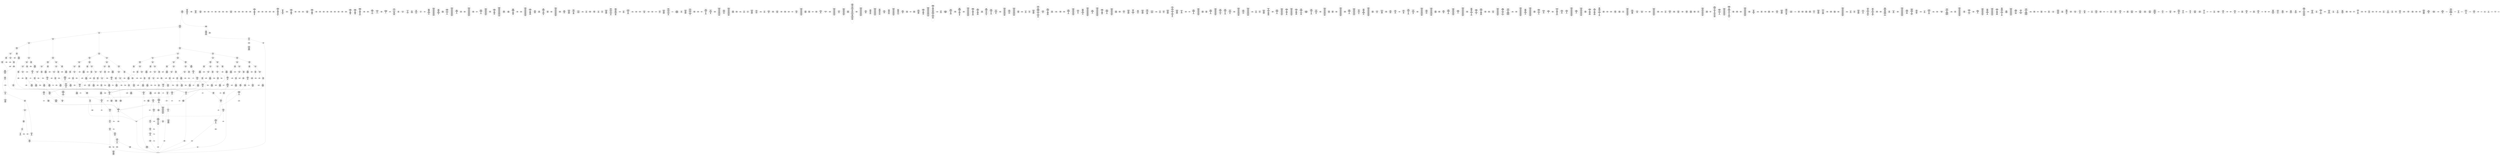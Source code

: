 /* Generated by GvGen v.1.0 (https://www.github.com/stricaud/gvgen) */

digraph G {
compound=true;
   node1 [label="[anywhere]"];
   node2 [label="# 0x0
PUSHX Data
PUSHX Data
MSTORE
PUSHX LogicData
CALLDATASIZE
LT
PUSHX Data
JUMPI
"];
   node3 [label="# 0xd
PUSHX Data
CALLDATALOAD
PUSHX BitData
SHR
PUSHX LogicData
GT
PUSHX Data
JUMPI
"];
   node4 [label="# 0x1e
PUSHX LogicData
GT
PUSHX Data
JUMPI
"];
   node5 [label="# 0x29
PUSHX LogicData
GT
PUSHX Data
JUMPI
"];
   node6 [label="# 0x34
PUSHX LogicData
GT
PUSHX Data
JUMPI
"];
   node7 [label="# 0x3f
PUSHX LogicData
EQ
PUSHX Data
JUMPI
"];
   node8 [label="# 0x4a
PUSHX LogicData
EQ
PUSHX Data
JUMPI
"];
   node9 [label="# 0x55
PUSHX LogicData
EQ
PUSHX Data
JUMPI
"];
   node10 [label="# 0x60
PUSHX LogicData
EQ
PUSHX Data
JUMPI
"];
   node11 [label="# 0x6b
PUSHX Data
REVERT
"];
   node12 [label="# 0x6f
JUMPDEST
PUSHX LogicData
EQ
PUSHX Data
JUMPI
"];
   node13 [label="# 0x7b
PUSHX LogicData
EQ
PUSHX Data
JUMPI
"];
   node14 [label="# 0x86
PUSHX LogicData
EQ
PUSHX Data
JUMPI
"];
   node15 [label="# 0x91
PUSHX Data
REVERT
"];
   node16 [label="# 0x95
JUMPDEST
PUSHX LogicData
GT
PUSHX Data
JUMPI
"];
   node17 [label="# 0xa1
PUSHX LogicData
EQ
PUSHX Data
JUMPI
"];
   node18 [label="# 0xac
PUSHX LogicData
EQ
PUSHX Data
JUMPI
"];
   node19 [label="# 0xb7
PUSHX LogicData
EQ
PUSHX Data
JUMPI
"];
   node20 [label="# 0xc2
PUSHX Data
REVERT
"];
   node21 [label="# 0xc6
JUMPDEST
PUSHX LogicData
EQ
PUSHX Data
JUMPI
"];
   node22 [label="# 0xd2
PUSHX LogicData
EQ
PUSHX Data
JUMPI
"];
   node23 [label="# 0xdd
PUSHX LogicData
EQ
PUSHX Data
JUMPI
"];
   node24 [label="# 0xe8
PUSHX Data
REVERT
"];
   node25 [label="# 0xec
JUMPDEST
PUSHX LogicData
GT
PUSHX Data
JUMPI
"];
   node26 [label="# 0xf8
PUSHX LogicData
GT
PUSHX Data
JUMPI
"];
   node27 [label="# 0x103
PUSHX LogicData
EQ
PUSHX Data
JUMPI
"];
   node28 [label="# 0x10e
PUSHX LogicData
EQ
PUSHX Data
JUMPI
"];
   node29 [label="# 0x119
PUSHX LogicData
EQ
PUSHX Data
JUMPI
"];
   node30 [label="# 0x124
PUSHX LogicData
EQ
PUSHX Data
JUMPI
"];
   node31 [label="# 0x12f
PUSHX Data
REVERT
"];
   node32 [label="# 0x133
JUMPDEST
PUSHX LogicData
EQ
PUSHX Data
JUMPI
"];
   node33 [label="# 0x13f
PUSHX LogicData
EQ
PUSHX Data
JUMPI
"];
   node34 [label="# 0x14a
PUSHX LogicData
EQ
PUSHX Data
JUMPI
"];
   node35 [label="# 0x155
PUSHX Data
REVERT
"];
   node36 [label="# 0x159
JUMPDEST
PUSHX LogicData
GT
PUSHX Data
JUMPI
"];
   node37 [label="# 0x165
PUSHX LogicData
EQ
PUSHX Data
JUMPI
"];
   node38 [label="# 0x170
PUSHX LogicData
EQ
PUSHX Data
JUMPI
"];
   node39 [label="# 0x17b
PUSHX LogicData
EQ
PUSHX Data
JUMPI
"];
   node40 [label="# 0x186
PUSHX Data
REVERT
"];
   node41 [label="# 0x18a
JUMPDEST
PUSHX LogicData
EQ
PUSHX Data
JUMPI
"];
   node42 [label="# 0x196
PUSHX LogicData
EQ
PUSHX Data
JUMPI
"];
   node43 [label="# 0x1a1
PUSHX LogicData
EQ
PUSHX Data
JUMPI
"];
   node44 [label="# 0x1ac
PUSHX Data
REVERT
"];
   node45 [label="# 0x1b0
JUMPDEST
PUSHX LogicData
GT
PUSHX Data
JUMPI
"];
   node46 [label="# 0x1bc
PUSHX LogicData
GT
PUSHX Data
JUMPI
"];
   node47 [label="# 0x1c7
PUSHX LogicData
GT
PUSHX Data
JUMPI
"];
   node48 [label="# 0x1d2
PUSHX LogicData
EQ
PUSHX Data
JUMPI
"];
   node49 [label="# 0x1dd
PUSHX LogicData
EQ
PUSHX Data
JUMPI
"];
   node50 [label="# 0x1e8
PUSHX LogicData
EQ
PUSHX Data
JUMPI
"];
   node51 [label="# 0x1f3
PUSHX LogicData
EQ
PUSHX Data
JUMPI
"];
   node52 [label="# 0x1fe
PUSHX Data
REVERT
"];
   node53 [label="# 0x202
JUMPDEST
PUSHX LogicData
EQ
PUSHX Data
JUMPI
"];
   node54 [label="# 0x20e
PUSHX LogicData
EQ
PUSHX Data
JUMPI
"];
   node55 [label="# 0x219
PUSHX LogicData
EQ
PUSHX Data
JUMPI
"];
   node56 [label="# 0x224
PUSHX Data
REVERT
"];
   node57 [label="# 0x228
JUMPDEST
PUSHX LogicData
GT
PUSHX Data
JUMPI
"];
   node58 [label="# 0x234
PUSHX LogicData
EQ
PUSHX Data
JUMPI
"];
   node59 [label="# 0x23f
PUSHX LogicData
EQ
PUSHX Data
JUMPI
"];
   node60 [label="# 0x24a
PUSHX LogicData
EQ
PUSHX Data
JUMPI
"];
   node61 [label="# 0x255
PUSHX Data
REVERT
"];
   node62 [label="# 0x259
JUMPDEST
PUSHX LogicData
EQ
PUSHX Data
JUMPI
"];
   node63 [label="# 0x265
PUSHX LogicData
EQ
PUSHX Data
JUMPI
"];
   node64 [label="# 0x270
PUSHX LogicData
EQ
PUSHX Data
JUMPI
"];
   node65 [label="# 0x27b
PUSHX Data
REVERT
"];
   node66 [label="# 0x27f
JUMPDEST
PUSHX LogicData
GT
PUSHX Data
JUMPI
"];
   node67 [label="# 0x28b
PUSHX LogicData
GT
PUSHX Data
JUMPI
"];
   node68 [label="# 0x296
PUSHX LogicData
EQ
PUSHX Data
JUMPI
"];
   node69 [label="# 0x2a1
PUSHX LogicData
EQ
PUSHX Data
JUMPI
"];
   node70 [label="# 0x2ac
PUSHX LogicData
EQ
PUSHX Data
JUMPI
"];
   node71 [label="# 0x2b7
PUSHX Data
REVERT
"];
   node72 [label="# 0x2bb
JUMPDEST
PUSHX LogicData
EQ
PUSHX Data
JUMPI
"];
   node73 [label="# 0x2c7
PUSHX LogicData
EQ
PUSHX Data
JUMPI
"];
   node74 [label="# 0x2d2
PUSHX LogicData
EQ
PUSHX Data
JUMPI
"];
   node75 [label="# 0x2dd
PUSHX Data
REVERT
"];
   node76 [label="# 0x2e1
JUMPDEST
PUSHX LogicData
GT
PUSHX Data
JUMPI
"];
   node77 [label="# 0x2ed
PUSHX LogicData
EQ
PUSHX Data
JUMPI
"];
   node78 [label="# 0x2f8
PUSHX LogicData
EQ
PUSHX Data
JUMPI
"];
   node79 [label="# 0x303
PUSHX LogicData
EQ
PUSHX Data
JUMPI
"];
   node80 [label="# 0x30e
PUSHX Data
REVERT
"];
   node81 [label="# 0x312
JUMPDEST
PUSHX LogicData
EQ
PUSHX Data
JUMPI
"];
   node82 [label="# 0x31e
PUSHX LogicData
EQ
PUSHX Data
JUMPI
"];
   node83 [label="# 0x329
PUSHX LogicData
EQ
PUSHX Data
JUMPI
"];
   node84 [label="# 0x334
PUSHX Data
REVERT
"];
   node85 [label="# 0x338
JUMPDEST
CALLDATASIZE
PUSHX Data
JUMPI
"];
   node86 [label="# 0x33e
CALLER
PUSHX Data
MSTORE
PUSHX Data
PUSHX Data
MSTORE
PUSHX Data
SHA3
SLOAD
CALLVALUE
PUSHX Data
PUSHX Data
JUMP
"];
   node87 [label="# 0x35c
JUMPDEST
SSTORE
PUSHX Data
MLOAD
CALLER
MSTORE
CALLVALUE
PUSHX ArithData
ADD
MSTORE
MLOAD
PUSHX Data
SUB
ADD
LOGX
STOP
"];
   node88 [label="# 0x39d
JUMPDEST
PUSHX Data
REVERT
"];
   node89 [label="# 0x3a2
JUMPDEST
CALLVALUE
ISZERO
PUSHX Data
JUMPI
"];
   node90 [label="# 0x3aa
PUSHX Data
REVERT
"];
   node91 [label="# 0x3ae
JUMPDEST
PUSHX Data
PUSHX Data
CALLDATASIZE
PUSHX Data
PUSHX Data
JUMP
"];
   node92 [label="# 0x3bd
JUMPDEST
PUSHX Data
JUMP
"];
   node93 [label="# 0x3c2
JUMPDEST
PUSHX MemData
MLOAD
ISZERO
ISZERO
MSTORE
PUSHX ArithData
ADD
"];
   node94 [label="# 0x3ce
JUMPDEST
PUSHX MemData
MLOAD
SUB
RETURN
"];
   node95 [label="# 0x3d7
JUMPDEST
CALLVALUE
ISZERO
PUSHX Data
JUMPI
"];
   node96 [label="# 0x3df
PUSHX Data
REVERT
"];
   node97 [label="# 0x3e3
JUMPDEST
PUSHX Data
PUSHX Data
JUMP
"];
   node98 [label="# 0x3ec
JUMPDEST
PUSHX MemData
MLOAD
PUSHX Data
PUSHX Data
JUMP
"];
   node99 [label="# 0x3f9
JUMPDEST
CALLVALUE
ISZERO
PUSHX Data
JUMPI
"];
   node100 [label="# 0x401
PUSHX Data
REVERT
"];
   node101 [label="# 0x405
JUMPDEST
PUSHX Data
PUSHX Data
CALLDATASIZE
PUSHX Data
PUSHX Data
JUMP
"];
   node102 [label="# 0x414
JUMPDEST
PUSHX Data
JUMP
"];
   node103 [label="# 0x419
JUMPDEST
PUSHX MemData
MLOAD
PUSHX ArithData
PUSHX BitData
PUSHX BitData
SHL
SUB
AND
MSTORE
PUSHX ArithData
ADD
PUSHX Data
JUMP
"];
   node104 [label="# 0x431
JUMPDEST
CALLVALUE
ISZERO
PUSHX Data
JUMPI
"];
   node105 [label="# 0x439
PUSHX Data
REVERT
"];
   node106 [label="# 0x43d
JUMPDEST
PUSHX Data
PUSHX Data
CALLDATASIZE
PUSHX Data
PUSHX Data
JUMP
"];
   node107 [label="# 0x44c
JUMPDEST
PUSHX Data
JUMP
"];
   node108 [label="# 0x451
JUMPDEST
STOP
"];
   node109 [label="# 0x453
JUMPDEST
CALLVALUE
ISZERO
PUSHX Data
JUMPI
"];
   node110 [label="# 0x45b
PUSHX Data
REVERT
"];
   node111 [label="# 0x45f
JUMPDEST
PUSHX Data
PUSHX Data
JUMP
"];
   node112 [label="# 0x468
JUMPDEST
PUSHX MemData
MLOAD
MSTORE
PUSHX ArithData
ADD
PUSHX Data
JUMP
"];
   node113 [label="# 0x476
JUMPDEST
CALLVALUE
ISZERO
PUSHX Data
JUMPI
"];
   node114 [label="# 0x47e
PUSHX Data
REVERT
"];
   node115 [label="# 0x482
JUMPDEST
PUSHX Data
PUSHX Data
CALLDATASIZE
PUSHX Data
PUSHX Data
JUMP
"];
   node116 [label="# 0x491
JUMPDEST
PUSHX Data
JUMP
"];
   node117 [label="# 0x496
JUMPDEST
CALLVALUE
ISZERO
PUSHX Data
JUMPI
"];
   node118 [label="# 0x49e
PUSHX Data
REVERT
"];
   node119 [label="# 0x4a2
JUMPDEST
PUSHX Data
PUSHX Data
CALLDATASIZE
PUSHX Data
PUSHX Data
JUMP
"];
   node120 [label="# 0x4b1
JUMPDEST
PUSHX Data
JUMP
"];
   node121 [label="# 0x4b6
JUMPDEST
CALLVALUE
ISZERO
PUSHX Data
JUMPI
"];
   node122 [label="# 0x4be
PUSHX Data
REVERT
"];
   node123 [label="# 0x4c2
JUMPDEST
PUSHX Data
PUSHX Data
CALLDATASIZE
PUSHX Data
PUSHX Data
JUMP
"];
   node124 [label="# 0x4d1
JUMPDEST
PUSHX Data
JUMP
"];
   node125 [label="# 0x4d6
JUMPDEST
CALLVALUE
ISZERO
PUSHX Data
JUMPI
"];
   node126 [label="# 0x4de
PUSHX Data
REVERT
"];
   node127 [label="# 0x4e2
JUMPDEST
PUSHX Data
PUSHX Data
CALLDATASIZE
PUSHX Data
PUSHX Data
JUMP
"];
   node128 [label="# 0x4f1
JUMPDEST
PUSHX Data
JUMP
"];
   node129 [label="# 0x4f6
JUMPDEST
PUSHX MemData
MLOAD
PUSHX Data
PUSHX Data
JUMP
"];
   node130 [label="# 0x503
JUMPDEST
CALLVALUE
ISZERO
PUSHX Data
JUMPI
"];
   node131 [label="# 0x50b
PUSHX Data
REVERT
"];
   node132 [label="# 0x50f
JUMPDEST
PUSHX Data
PUSHX Data
CALLDATASIZE
PUSHX Data
PUSHX Data
JUMP
"];
   node133 [label="# 0x51e
JUMPDEST
PUSHX Data
JUMP
"];
   node134 [label="# 0x523
JUMPDEST
PUSHX Data
PUSHX Data
CALLDATASIZE
PUSHX Data
PUSHX Data
JUMP
"];
   node135 [label="# 0x531
JUMPDEST
PUSHX Data
JUMP
"];
   node136 [label="# 0x536
JUMPDEST
CALLVALUE
ISZERO
PUSHX Data
JUMPI
"];
   node137 [label="# 0x53e
PUSHX Data
REVERT
"];
   node138 [label="# 0x542
JUMPDEST
PUSHX Data
PUSHX Data
CALLDATASIZE
PUSHX Data
PUSHX Data
JUMP
"];
   node139 [label="# 0x551
JUMPDEST
PUSHX Data
JUMP
"];
   node140 [label="# 0x556
JUMPDEST
PUSHX Data
PUSHX Data
CALLDATASIZE
PUSHX Data
PUSHX Data
JUMP
"];
   node141 [label="# 0x564
JUMPDEST
PUSHX Data
JUMP
"];
   node142 [label="# 0x569
JUMPDEST
CALLVALUE
ISZERO
PUSHX Data
JUMPI
"];
   node143 [label="# 0x571
PUSHX Data
REVERT
"];
   node144 [label="# 0x575
JUMPDEST
PUSHX Data
PUSHX Data
CALLDATASIZE
PUSHX Data
PUSHX Data
JUMP
"];
   node145 [label="# 0x584
JUMPDEST
PUSHX Data
JUMP
"];
   node146 [label="# 0x589
JUMPDEST
CALLVALUE
ISZERO
PUSHX Data
JUMPI
"];
   node147 [label="# 0x591
PUSHX Data
REVERT
"];
   node148 [label="# 0x595
JUMPDEST
PUSHX StorData
SLOAD
PUSHX Data
JUMP
"];
   node149 [label="# 0x59e
JUMPDEST
CALLVALUE
ISZERO
PUSHX Data
JUMPI
"];
   node150 [label="# 0x5a6
PUSHX Data
REVERT
"];
   node151 [label="# 0x5aa
JUMPDEST
PUSHX Data
PUSHX Data
CALLDATASIZE
PUSHX Data
PUSHX Data
JUMP
"];
   node152 [label="# 0x5b9
JUMPDEST
PUSHX ArithData
PUSHX BitData
PUSHX BitData
SHL
SUB
AND
PUSHX Data
MSTORE
PUSHX Data
PUSHX Data
MSTORE
PUSHX Data
SHA3
AND
MSTORE
MSTORE
SHA3
SLOAD
JUMP
"];
   node153 [label="# 0x5e4
JUMPDEST
CALLVALUE
ISZERO
PUSHX Data
JUMPI
"];
   node154 [label="# 0x5ec
PUSHX Data
REVERT
"];
   node155 [label="# 0x5f0
JUMPDEST
PUSHX Data
PUSHX Data
CALLDATASIZE
PUSHX Data
PUSHX Data
JUMP
"];
   node156 [label="# 0x5ff
JUMPDEST
PUSHX Data
JUMP
"];
   node157 [label="# 0x604
JUMPDEST
CALLVALUE
ISZERO
PUSHX Data
JUMPI
"];
   node158 [label="# 0x60c
PUSHX Data
REVERT
"];
   node159 [label="# 0x610
JUMPDEST
PUSHX Data
PUSHX Data
CALLDATASIZE
PUSHX Data
PUSHX Data
JUMP
"];
   node160 [label="# 0x61f
JUMPDEST
PUSHX Data
JUMP
"];
   node161 [label="# 0x624
JUMPDEST
CALLVALUE
ISZERO
PUSHX Data
JUMPI
"];
   node162 [label="# 0x62c
PUSHX Data
REVERT
"];
   node163 [label="# 0x630
JUMPDEST
PUSHX Data
PUSHX Data
CALLDATASIZE
PUSHX Data
PUSHX Data
JUMP
"];
   node164 [label="# 0x63f
JUMPDEST
PUSHX Data
JUMP
"];
   node165 [label="# 0x644
JUMPDEST
CALLVALUE
ISZERO
PUSHX Data
JUMPI
"];
   node166 [label="# 0x64c
PUSHX Data
REVERT
"];
   node167 [label="# 0x650
JUMPDEST
PUSHX Data
PUSHX Data
CALLDATASIZE
PUSHX Data
PUSHX Data
JUMP
"];
   node168 [label="# 0x65f
JUMPDEST
PUSHX Data
JUMP
"];
   node169 [label="# 0x664
JUMPDEST
CALLVALUE
ISZERO
PUSHX Data
JUMPI
"];
   node170 [label="# 0x66c
PUSHX Data
REVERT
"];
   node171 [label="# 0x670
JUMPDEST
PUSHX Data
PUSHX Data
CALLDATASIZE
PUSHX Data
PUSHX Data
JUMP
"];
   node172 [label="# 0x67f
JUMPDEST
PUSHX Data
JUMP
"];
   node173 [label="# 0x684
JUMPDEST
CALLVALUE
ISZERO
PUSHX Data
JUMPI
"];
   node174 [label="# 0x68c
PUSHX Data
REVERT
"];
   node175 [label="# 0x690
JUMPDEST
PUSHX Data
PUSHX Data
CALLDATASIZE
PUSHX Data
PUSHX Data
JUMP
"];
   node176 [label="# 0x69f
JUMPDEST
PUSHX ArithData
PUSHX BitData
PUSHX BitData
SHL
SUB
AND
PUSHX Data
MSTORE
PUSHX Data
PUSHX Data
MSTORE
PUSHX Data
SHA3
SLOAD
PUSHX Data
MSTORE
SHA3
SLOAD
PUSHX BitData
AND
AND
JUMP
"];
   node177 [label="# 0x6ce
JUMPDEST
PUSHX Data
MLOAD
ISZERO
ISZERO
MSTORE
ISZERO
ISZERO
PUSHX ArithData
ADD
MSTORE
ADD
PUSHX Data
JUMP
"];
   node178 [label="# 0x6e5
JUMPDEST
CALLVALUE
ISZERO
PUSHX Data
JUMPI
"];
   node179 [label="# 0x6ed
PUSHX Data
REVERT
"];
   node180 [label="# 0x6f1
JUMPDEST
PUSHX Data
PUSHX Data
JUMP
"];
   node181 [label="# 0x6fa
JUMPDEST
CALLVALUE
ISZERO
PUSHX Data
JUMPI
"];
   node182 [label="# 0x702
PUSHX Data
REVERT
"];
   node183 [label="# 0x706
JUMPDEST
PUSHX Data
PUSHX Data
CALLDATASIZE
PUSHX Data
PUSHX Data
JUMP
"];
   node184 [label="# 0x715
JUMPDEST
PUSHX Data
JUMP
"];
   node185 [label="# 0x71a
JUMPDEST
CALLVALUE
ISZERO
PUSHX Data
JUMPI
"];
   node186 [label="# 0x722
PUSHX Data
REVERT
"];
   node187 [label="# 0x726
JUMPDEST
PUSHX Data
PUSHX Data
JUMP
"];
   node188 [label="# 0x72f
JUMPDEST
CALLVALUE
ISZERO
PUSHX Data
JUMPI
"];
   node189 [label="# 0x737
PUSHX Data
REVERT
"];
   node190 [label="# 0x73b
JUMPDEST
PUSHX Data
PUSHX Data
CALLDATASIZE
PUSHX Data
PUSHX Data
JUMP
"];
   node191 [label="# 0x74a
JUMPDEST
PUSHX ArithData
PUSHX BitData
PUSHX BitData
SHL
SUB
AND
PUSHX Data
MSTORE
PUSHX Data
PUSHX Data
MSTORE
PUSHX Data
SHA3
SLOAD
JUMP
"];
   node192 [label="# 0x765
JUMPDEST
CALLVALUE
ISZERO
PUSHX Data
JUMPI
"];
   node193 [label="# 0x76d
PUSHX Data
REVERT
"];
   node194 [label="# 0x771
JUMPDEST
PUSHX Data
PUSHX Data
CALLDATASIZE
PUSHX Data
PUSHX Data
JUMP
"];
   node195 [label="# 0x780
JUMPDEST
PUSHX Data
JUMP
"];
   node196 [label="# 0x785
JUMPDEST
CALLVALUE
ISZERO
PUSHX Data
JUMPI
"];
   node197 [label="# 0x78d
PUSHX Data
REVERT
"];
   node198 [label="# 0x791
JUMPDEST
PUSHX Data
PUSHX Data
CALLDATASIZE
PUSHX Data
PUSHX Data
JUMP
"];
   node199 [label="# 0x7a0
JUMPDEST
PUSHX Data
JUMP
"];
   node200 [label="# 0x7a5
JUMPDEST
CALLVALUE
ISZERO
PUSHX Data
JUMPI
"];
   node201 [label="# 0x7ad
PUSHX Data
REVERT
"];
   node202 [label="# 0x7b1
JUMPDEST
PUSHX Data
PUSHX Data
CALLDATASIZE
PUSHX Data
PUSHX Data
JUMP
"];
   node203 [label="# 0x7c0
JUMPDEST
PUSHX Data
JUMP
"];
   node204 [label="# 0x7c5
JUMPDEST
PUSHX MemData
MLOAD
PUSHX Data
PUSHX Data
JUMP
"];
   node205 [label="# 0x7d2
JUMPDEST
CALLVALUE
ISZERO
PUSHX Data
JUMPI
"];
   node206 [label="# 0x7da
PUSHX Data
REVERT
"];
   node207 [label="# 0x7de
JUMPDEST
PUSHX StorData
SLOAD
PUSHX ArithData
PUSHX BitData
PUSHX BitData
SHL
SUB
AND
PUSHX Data
JUMP
"];
   node208 [label="# 0x7f0
JUMPDEST
CALLVALUE
ISZERO
PUSHX Data
JUMPI
"];
   node209 [label="# 0x7f8
PUSHX Data
REVERT
"];
   node210 [label="# 0x7fc
JUMPDEST
PUSHX StorData
SLOAD
PUSHX Data
DIV
PUSHX ArithData
PUSHX BitData
PUSHX BitData
SHL
SUB
AND
PUSHX Data
JUMP
"];
   node211 [label="# 0x813
JUMPDEST
CALLVALUE
ISZERO
PUSHX Data
JUMPI
"];
   node212 [label="# 0x81b
PUSHX Data
REVERT
"];
   node213 [label="# 0x81f
JUMPDEST
PUSHX Data
PUSHX Data
JUMP
"];
   node214 [label="# 0x828
JUMPDEST
CALLVALUE
ISZERO
PUSHX Data
JUMPI
"];
   node215 [label="# 0x830
PUSHX Data
REVERT
"];
   node216 [label="# 0x834
JUMPDEST
PUSHX Data
PUSHX Data
CALLDATASIZE
PUSHX Data
PUSHX Data
JUMP
"];
   node217 [label="# 0x843
JUMPDEST
PUSHX ArithData
PUSHX BitData
PUSHX BitData
SHL
SUB
AND
PUSHX Data
MSTORE
PUSHX Data
PUSHX Data
MSTORE
PUSHX Data
SHA3
SLOAD
JUMP
"];
   node218 [label="# 0x85e
JUMPDEST
CALLVALUE
ISZERO
PUSHX Data
JUMPI
"];
   node219 [label="# 0x866
PUSHX Data
REVERT
"];
   node220 [label="# 0x86a
JUMPDEST
PUSHX Data
PUSHX Data
CALLDATASIZE
PUSHX Data
PUSHX Data
JUMP
"];
   node221 [label="# 0x879
JUMPDEST
PUSHX Data
JUMP
"];
   node222 [label="# 0x87e
JUMPDEST
CALLVALUE
ISZERO
PUSHX Data
JUMPI
"];
   node223 [label="# 0x886
PUSHX Data
REVERT
"];
   node224 [label="# 0x88a
JUMPDEST
PUSHX Data
PUSHX Data
CALLDATASIZE
PUSHX Data
PUSHX Data
JUMP
"];
   node225 [label="# 0x899
JUMPDEST
PUSHX Data
JUMP
"];
   node226 [label="# 0x89e
JUMPDEST
CALLVALUE
ISZERO
PUSHX Data
JUMPI
"];
   node227 [label="# 0x8a6
PUSHX Data
REVERT
"];
   node228 [label="# 0x8aa
JUMPDEST
PUSHX Data
PUSHX Data
CALLDATASIZE
PUSHX Data
PUSHX Data
JUMP
"];
   node229 [label="# 0x8b9
JUMPDEST
PUSHX Data
JUMP
"];
   node230 [label="# 0x8be
JUMPDEST
CALLVALUE
ISZERO
PUSHX Data
JUMPI
"];
   node231 [label="# 0x8c6
PUSHX Data
REVERT
"];
   node232 [label="# 0x8ca
JUMPDEST
PUSHX StorData
SLOAD
PUSHX Data
JUMP
"];
   node233 [label="# 0x8d3
JUMPDEST
CALLVALUE
ISZERO
PUSHX Data
JUMPI
"];
   node234 [label="# 0x8db
PUSHX Data
REVERT
"];
   node235 [label="# 0x8df
JUMPDEST
PUSHX Data
PUSHX Data
CALLDATASIZE
PUSHX Data
PUSHX Data
JUMP
"];
   node236 [label="# 0x8ee
JUMPDEST
PUSHX Data
JUMP
"];
   node237 [label="# 0x8f3
JUMPDEST
CALLVALUE
ISZERO
PUSHX Data
JUMPI
"];
   node238 [label="# 0x8fb
PUSHX Data
REVERT
"];
   node239 [label="# 0x8ff
JUMPDEST
PUSHX Data
PUSHX Data
CALLDATASIZE
PUSHX Data
PUSHX Data
JUMP
"];
   node240 [label="# 0x90e
JUMPDEST
PUSHX Data
JUMP
"];
   node241 [label="# 0x913
JUMPDEST
CALLVALUE
ISZERO
PUSHX Data
JUMPI
"];
   node242 [label="# 0x91b
PUSHX Data
REVERT
"];
   node243 [label="# 0x91f
JUMPDEST
PUSHX Data
PUSHX Data
CALLDATASIZE
PUSHX Data
PUSHX Data
JUMP
"];
   node244 [label="# 0x92e
JUMPDEST
PUSHX Data
JUMP
"];
   node245 [label="# 0x933
JUMPDEST
CALLVALUE
ISZERO
PUSHX Data
JUMPI
"];
   node246 [label="# 0x93b
PUSHX Data
REVERT
"];
   node247 [label="# 0x93f
JUMPDEST
PUSHX Data
PUSHX Data
CALLDATASIZE
PUSHX Data
PUSHX Data
JUMP
"];
   node248 [label="# 0x94e
JUMPDEST
PUSHX Data
JUMP
"];
   node249 [label="# 0x953
JUMPDEST
CALLVALUE
ISZERO
PUSHX Data
JUMPI
"];
   node250 [label="# 0x95b
PUSHX Data
REVERT
"];
   node251 [label="# 0x95f
JUMPDEST
PUSHX Data
PUSHX Data
CALLDATASIZE
PUSHX Data
PUSHX Data
JUMP
"];
   node252 [label="# 0x96e
JUMPDEST
PUSHX Data
JUMP
"];
   node253 [label="# 0x973
JUMPDEST
CALLVALUE
ISZERO
PUSHX Data
JUMPI
"];
   node254 [label="# 0x97b
PUSHX Data
REVERT
"];
   node255 [label="# 0x97f
JUMPDEST
PUSHX Data
PUSHX Data
CALLDATASIZE
PUSHX Data
PUSHX Data
JUMP
"];
   node256 [label="# 0x98e
JUMPDEST
PUSHX Data
JUMP
"];
   node257 [label="# 0x993
JUMPDEST
CALLVALUE
ISZERO
PUSHX Data
JUMPI
"];
   node258 [label="# 0x99b
PUSHX Data
REVERT
"];
   node259 [label="# 0x99f
JUMPDEST
PUSHX Data
PUSHX Data
CALLDATASIZE
PUSHX Data
PUSHX Data
JUMP
"];
   node260 [label="# 0x9ae
JUMPDEST
PUSHX ArithData
PUSHX BitData
PUSHX BitData
SHL
SUB
AND
PUSHX Data
MSTORE
PUSHX Data
PUSHX Data
MSTORE
PUSHX Data
SHA3
SLOAD
JUMP
"];
   node261 [label="# 0x9c9
JUMPDEST
CALLVALUE
ISZERO
PUSHX Data
JUMPI
"];
   node262 [label="# 0x9d1
PUSHX Data
REVERT
"];
   node263 [label="# 0x9d5
JUMPDEST
PUSHX Data
PUSHX Data
CALLDATASIZE
PUSHX Data
PUSHX Data
JUMP
"];
   node264 [label="# 0x9e4
JUMPDEST
PUSHX ArithData
PUSHX BitData
PUSHX BitData
SHL
SUB
AND
PUSHX Data
MSTORE
PUSHX Data
PUSHX Data
MSTORE
PUSHX Data
SHA3
SLOAD
JUMP
"];
   node265 [label="# 0x9ff
JUMPDEST
CALLVALUE
ISZERO
PUSHX Data
JUMPI
"];
   node266 [label="# 0xa07
PUSHX Data
REVERT
"];
   node267 [label="# 0xa0b
JUMPDEST
PUSHX StorData
SLOAD
PUSHX Data
JUMP
"];
   node268 [label="# 0xa14
JUMPDEST
CALLVALUE
ISZERO
PUSHX Data
JUMPI
"];
   node269 [label="# 0xa1c
PUSHX Data
REVERT
"];
   node270 [label="# 0xa20
JUMPDEST
PUSHX Data
PUSHX Data
JUMP
"];
   node271 [label="# 0xa29
JUMPDEST
CALLVALUE
ISZERO
PUSHX Data
JUMPI
"];
   node272 [label="# 0xa31
PUSHX Data
REVERT
"];
   node273 [label="# 0xa35
JUMPDEST
PUSHX Data
PUSHX Data
CALLDATASIZE
PUSHX Data
PUSHX Data
JUMP
"];
   node274 [label="# 0xa44
JUMPDEST
PUSHX ArithData
PUSHX BitData
PUSHX BitData
SHL
SUB
AND
PUSHX Data
MSTORE
PUSHX Data
PUSHX Data
MSTORE
PUSHX Data
SHA3
AND
MSTORE
MSTORE
SHA3
SLOAD
PUSHX BitData
AND
JUMP
"];
   node275 [label="# 0xa72
JUMPDEST
CALLVALUE
ISZERO
PUSHX Data
JUMPI
"];
   node276 [label="# 0xa7a
PUSHX Data
REVERT
"];
   node277 [label="# 0xa7e
JUMPDEST
PUSHX Data
PUSHX Data
CALLDATASIZE
PUSHX Data
PUSHX Data
JUMP
"];
   node278 [label="# 0xa8d
JUMPDEST
PUSHX Data
JUMP
"];
   node279 [label="# 0xa92
JUMPDEST
CALLVALUE
ISZERO
PUSHX Data
JUMPI
"];
   node280 [label="# 0xa9a
PUSHX Data
REVERT
"];
   node281 [label="# 0xa9e
JUMPDEST
PUSHX StorData
SLOAD
PUSHX Data
JUMP
"];
   node282 [label="# 0xaa7
JUMPDEST
CALLVALUE
ISZERO
PUSHX Data
JUMPI
"];
   node283 [label="# 0xaaf
PUSHX Data
REVERT
"];
   node284 [label="# 0xab3
JUMPDEST
PUSHX Data
PUSHX Data
CALLDATASIZE
PUSHX Data
PUSHX Data
JUMP
"];
   node285 [label="# 0xac2
JUMPDEST
PUSHX Data
JUMP
"];
   node286 [label="# 0xac7
JUMPDEST
PUSHX Data
PUSHX ArithData
PUSHX BitData
PUSHX BitData
SHL
SUB
NOT
AND
PUSHX LogicData
EQ
PUSHX Data
JUMPI
"];
   node287 [label="# 0xafc
PUSHX ArithData
PUSHX BitData
PUSHX BitData
SHL
SUB
NOT
AND
PUSHX LogicData
EQ
"];
   node288 [label="# 0xb2a
JUMPDEST
PUSHX Data
JUMPI
"];
   node289 [label="# 0xb30
PUSHX LogicData
PUSHX ArithData
PUSHX BitData
PUSHX BitData
SHL
SUB
NOT
AND
EQ
"];
   node290 [label="# 0xb5e
JUMPDEST
JUMP
"];
   node291 [label="# 0xb64
JUMPDEST
PUSHX Data
PUSHX StorData
SLOAD
PUSHX Data
PUSHX Data
JUMP
"];
   node292 [label="# 0xb73
JUMPDEST
PUSHX ArithData
ADD
PUSHX ArithData
DIV
MUL
PUSHX ArithData
ADD
PUSHX MemData
MLOAD
ADD
PUSHX Data
MSTORE
MSTORE
PUSHX ArithData
ADD
SLOAD
PUSHX Data
PUSHX Data
JUMP
"];
   node293 [label="# 0xb9f
JUMPDEST
ISZERO
PUSHX Data
JUMPI
"];
   node294 [label="# 0xba6
PUSHX LogicData
LT
PUSHX Data
JUMPI
"];
   node295 [label="# 0xbae
PUSHX ArithData
SLOAD
DIV
MUL
MSTORE
PUSHX ArithData
ADD
PUSHX Data
JUMP
"];
   node296 [label="# 0xbc1
JUMPDEST
ADD
PUSHX Data
MSTORE
PUSHX Data
PUSHX Data
SHA3
"];
   node297 [label="# 0xbcf
JUMPDEST
SLOAD
MSTORE
PUSHX ArithData
ADD
PUSHX ArithData
ADD
GT
PUSHX Data
JUMPI
"];
   node298 [label="# 0xbe3
SUB
PUSHX BitData
AND
ADD
"];
   node299 [label="# 0xbec
JUMPDEST
JUMP
"];
   node300 [label="# 0xbf6
JUMPDEST
PUSHX Data
MSTORE
PUSHX Data
PUSHX Data
MSTORE
PUSHX Data
SHA3
SLOAD
PUSHX ArithData
PUSHX BitData
PUSHX BitData
SHL
SUB
AND
PUSHX Data
JUMPI
"];
   node301 [label="# 0xc13
PUSHX MemData
MLOAD
PUSHX BitData
PUSHX BitData
SHL
MSTORE
PUSHX Data
PUSHX ArithData
ADD
MSTORE
PUSHX Data
PUSHX ArithData
ADD
MSTORE
PUSHX Data
PUSHX ArithData
ADD
MSTORE
PUSHX Data
PUSHX ArithData
ADD
MSTORE
PUSHX ArithData
ADD
"];
   node302 [label="# 0xc7c
JUMPDEST
PUSHX MemData
MLOAD
SUB
REVERT
"];
   node303 [label="# 0xc85
JUMPDEST
PUSHX Data
MSTORE
PUSHX Data
PUSHX Data
MSTORE
PUSHX Data
SHA3
SLOAD
PUSHX ArithData
PUSHX BitData
PUSHX BitData
SHL
SUB
AND
JUMP
"];
   node304 [label="# 0xca1
JUMPDEST
PUSHX Data
PUSHX Data
PUSHX Data
JUMP
"];
   node305 [label="# 0xcac
JUMPDEST
PUSHX ArithData
PUSHX BitData
PUSHX BitData
SHL
SUB
AND
PUSHX ArithData
PUSHX BitData
PUSHX BitData
SHL
SUB
AND
EQ
ISZERO
PUSHX Data
JUMPI
"];
   node306 [label="# 0xcc9
PUSHX MemData
MLOAD
PUSHX BitData
PUSHX BitData
SHL
MSTORE
PUSHX Data
PUSHX ArithData
ADD
MSTORE
PUSHX Data
PUSHX ArithData
ADD
MSTORE
PUSHX Data
PUSHX ArithData
ADD
MSTORE
PUSHX Data
PUSHX ArithData
ADD
MSTORE
PUSHX ArithData
ADD
PUSHX Data
JUMP
"];
   node307 [label="# 0xd36
JUMPDEST
CALLER
PUSHX ArithData
PUSHX BitData
PUSHX BitData
SHL
SUB
AND
EQ
PUSHX Data
JUMPI
"];
   node308 [label="# 0xd48
PUSHX Data
CALLER
PUSHX Data
JUMP
"];
   node309 [label="# 0xd52
JUMPDEST
PUSHX Data
JUMPI
"];
   node310 [label="# 0xd57
PUSHX MemData
MLOAD
PUSHX BitData
PUSHX BitData
SHL
MSTORE
PUSHX Data
PUSHX ArithData
ADD
MSTORE
PUSHX Data
PUSHX ArithData
ADD
MSTORE
PUSHX Data
PUSHX ArithData
ADD
MSTORE
PUSHX Data
PUSHX ArithData
ADD
MSTORE
PUSHX ArithData
ADD
PUSHX Data
JUMP
"];
   node311 [label="# 0xdc4
JUMPDEST
PUSHX Data
PUSHX Data
JUMP
"];
   node312 [label="# 0xdce
JUMPDEST
JUMP
"];
   node313 [label="# 0xdd3
JUMPDEST
PUSHX Data
PUSHX Data
PUSHX StorData
SLOAD
JUMP
"];
   node314 [label="# 0xdde
JUMPDEST
JUMP
"];
   node315 [label="# 0xde3
JUMPDEST
PUSHX StorData
SLOAD
PUSHX ArithData
PUSHX BitData
PUSHX BitData
SHL
SUB
AND
CALLER
EQ
PUSHX Data
JUMPI
"];
   node316 [label="# 0xdf6
PUSHX MemData
MLOAD
PUSHX BitData
PUSHX BitData
SHL
MSTORE
PUSHX Data
PUSHX ArithData
ADD
MSTORE
PUSHX ArithData
ADD
MSTORE
PUSHX Data
PUSHX ArithData
ADD
MSTORE
PUSHX ArithData
ADD
PUSHX Data
JUMP
"];
   node317 [label="# 0xe3d
JUMPDEST
PUSHX Data
SSTORE
JUMP
"];
   node318 [label="# 0xe42
JUMPDEST
PUSHX ArithData
PUSHX BitData
PUSHX BitData
SHL
SUB
AND
PUSHX Data
MSTORE
PUSHX Data
PUSHX Data
MSTORE
PUSHX Data
SHA3
SLOAD
PUSHX Data
JUMPI
"];
   node319 [label="# 0xe60
PUSHX MemData
MLOAD
PUSHX BitData
PUSHX BitData
SHL
MSTORE
PUSHX Data
PUSHX ArithData
ADD
MSTORE
PUSHX Data
PUSHX ArithData
ADD
MSTORE
PUSHX Data
PUSHX ArithData
ADD
MSTORE
PUSHX BitData
PUSHX BitData
SHL
PUSHX ArithData
ADD
MSTORE
PUSHX ArithData
ADD
PUSHX Data
JUMP
"];
   node320 [label="# 0xeb6
JUMPDEST
PUSHX Data
PUSHX Data
PUSHX StorData
SLOAD
JUMP
"];
   node321 [label="# 0xec1
JUMPDEST
PUSHX Data
SELFBALANCE
PUSHX Data
JUMP
"];
   node322 [label="# 0xecb
JUMPDEST
PUSHX Data
PUSHX Data
PUSHX Data
PUSHX ArithData
PUSHX BitData
PUSHX BitData
SHL
SUB
AND
PUSHX Data
MSTORE
PUSHX Data
PUSHX Data
MSTORE
PUSHX Data
SHA3
SLOAD
JUMP
"];
   node323 [label="# 0xef3
JUMPDEST
PUSHX Data
JUMP
"];
   node324 [label="# 0xef8
JUMPDEST
PUSHX Data
JUMPI
"];
   node325 [label="# 0xf00
PUSHX MemData
MLOAD
PUSHX BitData
PUSHX BitData
SHL
MSTORE
PUSHX Data
PUSHX ArithData
ADD
MSTORE
PUSHX Data
PUSHX ArithData
ADD
MSTORE
PUSHX Data
PUSHX ArithData
ADD
MSTORE
PUSHX Data
PUSHX ArithData
ADD
MSTORE
PUSHX ArithData
ADD
PUSHX Data
JUMP
"];
   node326 [label="# 0xf6d
JUMPDEST
PUSHX ArithData
PUSHX BitData
PUSHX BitData
SHL
SUB
AND
PUSHX Data
MSTORE
PUSHX Data
PUSHX Data
MSTORE
PUSHX Data
SHA3
SLOAD
PUSHX Data
PUSHX Data
JUMP
"];
   node327 [label="# 0xf95
JUMPDEST
SSTORE
PUSHX StorData
PUSHX Data
SLOAD
PUSHX Data
PUSHX Data
JUMP
"];
   node328 [label="# 0xfae
JUMPDEST
SSTORE
PUSHX Data
PUSHX Data
JUMP
"];
   node329 [label="# 0xfbe
JUMPDEST
PUSHX Data
MLOAD
PUSHX ArithData
PUSHX BitData
PUSHX BitData
SHL
SUB
AND
MSTORE
PUSHX ArithData
ADD
MSTORE
PUSHX Data
ADD
PUSHX MemData
MLOAD
SUB
LOGX
JUMP
"];
   node330 [label="# 0x1005
JUMPDEST
PUSHX Data
CALLER
PUSHX Data
JUMP
"];
   node331 [label="# 0x100f
JUMPDEST
PUSHX Data
JUMPI
"];
   node332 [label="# 0x1014
PUSHX MemData
MLOAD
PUSHX BitData
PUSHX BitData
SHL
MSTORE
PUSHX Data
PUSHX ArithData
ADD
MSTORE
PUSHX Data
PUSHX ArithData
ADD
MSTORE
PUSHX Data
PUSHX ArithData
ADD
MSTORE
PUSHX Data
PUSHX ArithData
ADD
MSTORE
PUSHX ArithData
ADD
PUSHX Data
JUMP
"];
   node333 [label="# 0x1081
JUMPDEST
PUSHX Data
PUSHX Data
JUMP
"];
   node334 [label="# 0x108c
JUMPDEST
PUSHX Data
PUSHX Data
PUSHX LogicData
GT
ISZERO
PUSHX Data
JUMPI
"];
   node335 [label="# 0x10a2
PUSHX BitData
PUSHX BitData
SHL
PUSHX Data
MSTORE
PUSHX Data
PUSHX Data
MSTORE
PUSHX Data
PUSHX Data
REVERT
"];
   node336 [label="# 0x10b7
JUMPDEST
PUSHX MemData
MLOAD
MSTORE
PUSHX ArithData
MUL
PUSHX ArithData
ADD
ADD
PUSHX Data
MSTORE
ISZERO
PUSHX Data
JUMPI
"];
   node337 [label="# 0x10d1
PUSHX ArithData
ADD
PUSHX ArithData
MUL
CALLDATASIZE
CALLDATACOPY
ADD
"];
   node338 [label="# 0x10e0
JUMPDEST
PUSHX Data
"];
   node339 [label="# 0x10e6
JUMPDEST
LT
ISZERO
PUSHX Data
JUMPI
"];
   node340 [label="# 0x10ef
PUSHX Data
PUSHX Data
PUSHX Data
JUMP
"];
   node341 [label="# 0x10fa
JUMPDEST
PUSHX Data
PUSHX StorData
SLOAD
JUMP
"];
   node342 [label="# 0x1105
JUMPDEST
GT
ISZERO
PUSHX Data
JUMPI
"];
   node343 [label="# 0x110d
PUSHX Data
MLOAD
LT
PUSHX Data
JUMPI
"];
   node344 [label="# 0x1119
PUSHX BitData
PUSHX BitData
SHL
PUSHX Data
MSTORE
PUSHX Data
PUSHX Data
MSTORE
PUSHX Data
PUSHX Data
REVERT
"];
   node345 [label="# 0x112e
JUMPDEST
PUSHX ArithData
MUL
PUSHX ArithData
ADD
ADD
PUSHX ArithData
PUSHX BitData
PUSHX BitData
SHL
SUB
AND
PUSHX ArithData
PUSHX BitData
PUSHX BitData
SHL
SUB
AND
MSTORE
PUSHX Data
JUMP
"];
   node346 [label="# 0x1153
JUMPDEST
PUSHX MemData
MLOAD
PUSHX Data
MSTORE
PUSHX ArithData
ADD
MSTORE
ADDRESS
PUSHX Data
PUSHX ArithData
ADD
PUSHX Data
PUSHX MemData
MLOAD
SUB
EXTCODESIZE
ISZERO
ISZERO
PUSHX Data
JUMPI
"];
   node347 [label="# 0x119f
PUSHX Data
REVERT
"];
   node348 [label="# 0x11a3
JUMPDEST
GAS
STATICCALL
ISZERO
PUSHX Data
JUMPI
"];
   node349 [label="# 0x11b1
PUSHX MemData
MLOAD
PUSHX ArithData
RETURNDATASIZE
ADD
PUSHX BitData
NOT
AND
ADD
MSTORE
PUSHX Data
ADD
PUSHX Data
JUMP
"];
   node350 [label="# 0x11d0
JUMPDEST
PUSHX Data
"];
   node351 [label="# 0x11d3
JUMPDEST
PUSHX Data
JUMPI
"];
   node352 [label="# 0x11d8
PUSHX Data
PUSHX Data
JUMP
"];
   node353 [label="# 0x11df
JUMPDEST
PUSHX LogicData
EQ
ISZERO
PUSHX Data
JUMPI
"];
   node354 [label="# 0x11ec
PUSHX Data
PUSHX Data
JUMP
"];
   node355 [label="# 0x11f4
JUMPDEST
PUSHX Data
JUMPI
"];
   node356 [label="# 0x11fa
PUSHX Data
JUMP
"];
   node357 [label="# 0x11ff
JUMPDEST
PUSHX Data
MLOAD
LT
PUSHX Data
JUMPI
"];
   node358 [label="# 0x120c
PUSHX BitData
PUSHX BitData
SHL
PUSHX Data
MSTORE
PUSHX Data
PUSHX Data
MSTORE
PUSHX Data
PUSHX Data
REVERT
"];
   node359 [label="# 0x1221
JUMPDEST
PUSHX ArithData
MUL
PUSHX ArithData
ADD
ADD
PUSHX ArithData
PUSHX BitData
PUSHX BitData
SHL
SUB
AND
PUSHX ArithData
PUSHX BitData
PUSHX BitData
SHL
SUB
AND
MSTORE
PUSHX Data
JUMP
"];
   node360 [label="# 0x1247
JUMPDEST
"];
   node361 [label="# 0x1249
JUMPDEST
RETURNDATASIZE
PUSHX Data
RETURNDATACOPY
RETURNDATASIZE
PUSHX Data
REVERT
"];
   node362 [label="# 0x1253
JUMPDEST
MLOAD
LT
PUSHX Data
JUMPI
"];
   node363 [label="# 0x125f
PUSHX BitData
PUSHX BitData
SHL
PUSHX Data
MSTORE
PUSHX Data
PUSHX Data
MSTORE
PUSHX Data
PUSHX Data
REVERT
"];
   node364 [label="# 0x1274
JUMPDEST
PUSHX ArithData
MUL
PUSHX ArithData
ADD
ADD
PUSHX ArithData
PUSHX BitData
PUSHX BitData
SHL
SUB
AND
PUSHX ArithData
PUSHX BitData
PUSHX BitData
SHL
SUB
AND
MSTORE
"];
   node365 [label="# 0x1296
JUMPDEST
PUSHX Data
PUSHX Data
JUMP
"];
   node366 [label="# 0x12a0
JUMPDEST
PUSHX Data
JUMP
"];
   node367 [label="# 0x12a7
JUMPDEST
JUMP
"];
   node368 [label="# 0x12af
JUMPDEST
PUSHX StorData
SLOAD
PUSHX ArithData
PUSHX BitData
PUSHX BitData
SHL
SUB
PUSHX Data
DIV
AND
CALLER
EQ
ISZERO
PUSHX Data
JUMPI
"];
   node369 [label="# 0x12ca
PUSHX StorData
SLOAD
PUSHX Data
DIV
PUSHX ArithData
PUSHX BitData
PUSHX BitData
SHL
SUB
AND
ISZERO
ISZERO
"];
   node370 [label="# 0x12de
JUMPDEST
PUSHX Data
JUMPI
"];
   node371 [label="# 0x12e3
PUSHX MemData
MLOAD
PUSHX BitData
PUSHX BitData
SHL
MSTORE
PUSHX Data
PUSHX ArithData
ADD
MSTORE
PUSHX Data
PUSHX ArithData
ADD
MSTORE
PUSHX BitData
PUSHX BitData
SHL
PUSHX ArithData
ADD
MSTORE
PUSHX ArithData
ADD
PUSHX Data
JUMP
"];
   node372 [label="# 0x1319
JUMPDEST
PUSHX StorData
SLOAD
PUSHX BitData
PUSHX BitData
SHL
DIV
PUSHX BitData
AND
PUSHX Data
JUMPI
"];
   node373 [label="# 0x132b
PUSHX MemData
MLOAD
PUSHX BitData
PUSHX BitData
SHL
MSTORE
PUSHX Data
PUSHX ArithData
ADD
MSTORE
PUSHX Data
PUSHX ArithData
ADD
MSTORE
PUSHX BitData
PUSHX BitData
SHL
PUSHX ArithData
ADD
MSTORE
PUSHX ArithData
ADD
PUSHX Data
JUMP
"];
   node374 [label="# 0x1368
JUMPDEST
PUSHX Data
PUSHX Data
PUSHX Data
PUSHX Data
JUMP
"];
   node375 [label="# 0x1377
JUMPDEST
PUSHX Data
PUSHX Data
JUMP
"];
   node376 [label="# 0x137e
JUMPDEST
PUSHX Data
"];
   node377 [label="# 0x1383
JUMPDEST
LT
ISZERO
PUSHX Data
JUMPI
"];
   node378 [label="# 0x138c
PUSHX Data
LT
PUSHX Data
JUMPI
"];
   node379 [label="# 0x1399
PUSHX BitData
PUSHX BitData
SHL
PUSHX Data
MSTORE
PUSHX Data
PUSHX Data
MSTORE
PUSHX Data
PUSHX Data
REVERT
"];
   node380 [label="# 0x13ae
JUMPDEST
PUSHX ArithData
MUL
ADD
PUSHX ArithData
ADD
PUSHX Data
PUSHX Data
JUMP
"];
   node381 [label="# 0x13c3
JUMPDEST
PUSHX Data
"];
   node382 [label="# 0x13ca
JUMPDEST
LT
ISZERO
PUSHX Data
JUMPI
"];
   node383 [label="# 0x13d3
PUSHX Data
PUSHX StorData
SLOAD
PUSHX ArithData
ADD
SSTORE
JUMP
"];
   node384 [label="# 0x13e0
JUMPDEST
PUSHX Data
PUSHX Data
JUMP
"];
   node385 [label="# 0x13ea
JUMPDEST
PUSHX StorData
SLOAD
PUSHX Data
PUSHX Data
JUMP
"];
   node386 [label="# 0x13f9
JUMPDEST
PUSHX Data
JUMP
"];
   node387 [label="# 0x1401
JUMPDEST
PUSHX Data
PUSHX Data
JUMP
"];
   node388 [label="# 0x140e
JUMPDEST
PUSHX Data
JUMP
"];
   node389 [label="# 0x1416
JUMPDEST
JUMP
"];
   node390 [label="# 0x141d
JUMPDEST
PUSHX StorData
SLOAD
PUSHX BitData
AND
PUSHX Data
JUMPI
"];
   node391 [label="# 0x1428
PUSHX MemData
MLOAD
PUSHX BitData
PUSHX BitData
SHL
MSTORE
PUSHX Data
PUSHX ArithData
ADD
MSTORE
PUSHX Data
PUSHX ArithData
ADD
MSTORE
PUSHX Data
PUSHX ArithData
ADD
MSTORE
PUSHX ArithData
ADD
PUSHX Data
JUMP
"];
   node392 [label="# 0x146f
JUMPDEST
PUSHX Data
PUSHX Data
CALLVALUE
PUSHX Data
JUMP
"];
   node393 [label="# 0x147b
JUMPDEST
PUSHX Data
CALLER
PUSHX Data
JUMP
"];
   node394 [label="# 0x1488
JUMPDEST
JUMP
"];
   node395 [label="# 0x148c
JUMPDEST
PUSHX Data
PUSHX Data
JUMP
"];
   node396 [label="# 0x1495
JUMPDEST
JUMP
"];
   node397 [label="# 0x1498
JUMPDEST
PUSHX LogicData
PUSHX StorData
SLOAD
GT
ISZERO
PUSHX Data
JUMPI
"];
   node398 [label="# 0x14a5
PUSHX LogicData
PUSHX StorData
SLOAD
LT
"];
   node399 [label="# 0x14ac
JUMPDEST
PUSHX Data
JUMPI
"];
   node400 [label="# 0x14b1
PUSHX MemData
MLOAD
PUSHX BitData
PUSHX BitData
SHL
MSTORE
PUSHX Data
PUSHX ArithData
ADD
MSTORE
PUSHX Data
PUSHX ArithData
ADD
MSTORE
PUSHX Data
PUSHX ArithData
ADD
MSTORE
PUSHX ArithData
ADD
PUSHX Data
JUMP
"];
   node401 [label="# 0x14f8
JUMPDEST
PUSHX StorData
SLOAD
CALLVALUE
EQ
PUSHX Data
JUMPI
"];
   node402 [label="# 0x1502
PUSHX MemData
MLOAD
PUSHX BitData
PUSHX BitData
SHL
MSTORE
PUSHX Data
PUSHX ArithData
ADD
MSTORE
PUSHX ArithData
ADD
MSTORE
PUSHX Data
PUSHX ArithData
ADD
MSTORE
PUSHX ArithData
ADD
PUSHX Data
JUMP
"];
   node403 [label="# 0x1549
JUMPDEST
PUSHX Data
PUSHX Data
PUSHX Data
PUSHX Data
JUMP
"];
   node404 [label="# 0x1555
JUMPDEST
PUSHX MemData
MLOAD
PUSHX BitData
CALLER
PUSHX BitData
SHL
AND
PUSHX ArithData
ADD
MSTORE
PUSHX Data
PUSHX ArithData
ADD
PUSHX MemData
MLOAD
PUSHX ArithData
SUB
SUB
MSTORE
PUSHX Data
MSTORE
MLOAD
PUSHX ArithData
ADD
SHA3
PUSHX Data
PUSHX ArithData
MUL
PUSHX ArithData
ADD
PUSHX MemData
MLOAD
ADD
PUSHX Data
MSTORE
MSTORE
PUSHX ArithData
ADD
PUSHX ArithData
MUL
CALLDATACOPY
PUSHX Data
ADD
MSTORE
PUSHX StorData
SLOAD
PUSHX Data
JUMP
"];
   node405 [label="# 0x15e5
JUMPDEST
PUSHX Data
JUMPI
"];
   node406 [label="# 0x15ea
PUSHX MemData
MLOAD
PUSHX BitData
PUSHX BitData
SHL
MSTORE
PUSHX Data
PUSHX ArithData
ADD
MSTORE
PUSHX Data
PUSHX ArithData
ADD
MSTORE
PUSHX Data
PUSHX ArithData
ADD
MSTORE
PUSHX Data
PUSHX ArithData
ADD
MSTORE
PUSHX ArithData
ADD
PUSHX Data
JUMP
"];
   node407 [label="# 0x1657
JUMPDEST
PUSHX StorData
SLOAD
PUSHX LogicData
EQ
ISZERO
PUSHX Data
JUMPI
"];
   node408 [label="# 0x1663
CALLER
PUSHX Data
MSTORE
PUSHX Data
PUSHX Data
MSTORE
PUSHX Data
SHA3
SLOAD
PUSHX BitData
AND
ISZERO
PUSHX Data
JUMPI
"];
   node409 [label="# 0x167b
PUSHX MemData
MLOAD
PUSHX BitData
PUSHX BitData
SHL
MSTORE
PUSHX Data
PUSHX ArithData
ADD
MSTORE
PUSHX Data
PUSHX ArithData
ADD
MSTORE
PUSHX Data
PUSHX ArithData
ADD
MSTORE
PUSHX ArithData
ADD
PUSHX Data
JUMP
"];
   node410 [label="# 0x16c2
JUMPDEST
CALLER
PUSHX Data
MSTORE
PUSHX Data
PUSHX Data
MSTORE
PUSHX Data
SHA3
SLOAD
PUSHX BitData
NOT
AND
PUSHX BitData
OR
SSTORE
PUSHX Data
JUMP
"];
   node411 [label="# 0x16e1
JUMPDEST
PUSHX StorData
SLOAD
PUSHX LogicData
EQ
ISZERO
PUSHX Data
JUMPI
"];
   node412 [label="# 0x16ed
CALLER
PUSHX Data
MSTORE
PUSHX Data
PUSHX Data
MSTORE
PUSHX Data
SHA3
SLOAD
PUSHX BitData
AND
ISZERO
PUSHX Data
JUMPI
"];
   node413 [label="# 0x1705
PUSHX MemData
MLOAD
PUSHX BitData
PUSHX BitData
SHL
MSTORE
PUSHX Data
PUSHX ArithData
ADD
MSTORE
PUSHX Data
PUSHX ArithData
ADD
MSTORE
PUSHX Data
PUSHX ArithData
ADD
MSTORE
PUSHX ArithData
ADD
PUSHX Data
JUMP
"];
   node414 [label="# 0x174c
JUMPDEST
CALLER
PUSHX Data
MSTORE
PUSHX Data
PUSHX Data
MSTORE
PUSHX Data
SHA3
SLOAD
PUSHX BitData
NOT
AND
PUSHX BitData
OR
SSTORE
"];
   node415 [label="# 0x1767
JUMPDEST
PUSHX Data
PUSHX StorData
SLOAD
PUSHX ArithData
ADD
SSTORE
JUMP
"];
   node416 [label="# 0x1775
JUMPDEST
PUSHX Data
CALLER
PUSHX Data
JUMP
"];
   node417 [label="# 0x177f
JUMPDEST
JUMP
"];
   node418 [label="# 0x1785
JUMPDEST
PUSHX Data
PUSHX Data
PUSHX Data
JUMP
"];
   node419 [label="# 0x1790
JUMPDEST
PUSHX Data
PUSHX MemData
MLOAD
PUSHX ArithData
ADD
PUSHX Data
MSTORE
PUSHX Data
MSTORE
PUSHX Data
JUMP
"];
   node420 [label="# 0x17ab
JUMPDEST
PUSHX ArithData
PUSHX BitData
PUSHX BitData
SHL
SUB
AND
PUSHX Data
MSTORE
PUSHX Data
PUSHX Data
MSTORE
PUSHX Data
SHA3
SLOAD
PUSHX Data
JUMPI
"];
   node421 [label="# 0x17c9
PUSHX MemData
MLOAD
PUSHX BitData
PUSHX BitData
SHL
MSTORE
PUSHX Data
PUSHX ArithData
ADD
MSTORE
PUSHX Data
PUSHX ArithData
ADD
MSTORE
PUSHX Data
PUSHX ArithData
ADD
MSTORE
PUSHX BitData
PUSHX BitData
SHL
PUSHX ArithData
ADD
MSTORE
PUSHX ArithData
ADD
PUSHX Data
JUMP
"];
   node422 [label="# 0x181f
JUMPDEST
PUSHX ArithData
PUSHX BitData
PUSHX BitData
SHL
SUB
AND
PUSHX Data
MSTORE
PUSHX Data
PUSHX Data
MSTORE
PUSHX Data
SHA3
SLOAD
PUSHX MemData
MLOAD
PUSHX Data
MSTORE
ADDRESS
PUSHX ArithData
ADD
MSTORE
PUSHX ArithData
PUSHX BitData
PUSHX BitData
SHL
SUB
AND
PUSHX Data
PUSHX ArithData
ADD
PUSHX Data
PUSHX MemData
MLOAD
SUB
EXTCODESIZE
ISZERO
ISZERO
PUSHX Data
JUMPI
"];
   node423 [label="# 0x188c
PUSHX Data
REVERT
"];
   node424 [label="# 0x1890
JUMPDEST
GAS
STATICCALL
ISZERO
ISZERO
PUSHX Data
JUMPI
"];
   node425 [label="# 0x189b
RETURNDATASIZE
PUSHX Data
RETURNDATACOPY
RETURNDATASIZE
PUSHX Data
REVERT
"];
   node426 [label="# 0x18a4
JUMPDEST
PUSHX MemData
MLOAD
RETURNDATASIZE
PUSHX BitData
NOT
PUSHX ArithData
ADD
AND
ADD
PUSHX Data
MSTORE
ADD
PUSHX Data
PUSHX Data
JUMP
"];
   node427 [label="# 0x18c8
JUMPDEST
PUSHX Data
PUSHX Data
JUMP
"];
   node428 [label="# 0x18d2
JUMPDEST
PUSHX Data
PUSHX Data
PUSHX Data
PUSHX ArithData
PUSHX BitData
PUSHX BitData
SHL
SUB
AND
PUSHX Data
MSTORE
PUSHX Data
PUSHX Data
MSTORE
PUSHX Data
SHA3
AND
MSTORE
MSTORE
SHA3
SLOAD
JUMP
"];
   node429 [label="# 0x190b
JUMPDEST
PUSHX Data
JUMPI
"];
   node430 [label="# 0x1913
PUSHX MemData
MLOAD
PUSHX BitData
PUSHX BitData
SHL
MSTORE
PUSHX Data
PUSHX ArithData
ADD
MSTORE
PUSHX Data
PUSHX ArithData
ADD
MSTORE
PUSHX Data
PUSHX ArithData
ADD
MSTORE
PUSHX Data
PUSHX ArithData
ADD
MSTORE
PUSHX ArithData
ADD
PUSHX Data
JUMP
"];
   node431 [label="# 0x1980
JUMPDEST
PUSHX ArithData
PUSHX BitData
PUSHX BitData
SHL
SUB
AND
PUSHX Data
MSTORE
PUSHX Data
PUSHX Data
MSTORE
PUSHX Data
SHA3
AND
MSTORE
MSTORE
SHA3
SLOAD
PUSHX Data
PUSHX Data
JUMP
"];
   node432 [label="# 0x19b7
JUMPDEST
SSTORE
PUSHX ArithData
PUSHX BitData
PUSHX BitData
SHL
SUB
AND
PUSHX Data
MSTORE
PUSHX Data
PUSHX Data
MSTORE
PUSHX Data
SHA3
SLOAD
PUSHX Data
PUSHX Data
JUMP
"];
   node433 [label="# 0x19e4
JUMPDEST
SSTORE
PUSHX Data
PUSHX Data
JUMP
"];
   node434 [label="# 0x19f5
JUMPDEST
PUSHX Data
MLOAD
PUSHX ArithData
PUSHX BitData
PUSHX BitData
SHL
SUB
AND
MSTORE
PUSHX ArithData
ADD
MSTORE
AND
PUSHX Data
ADD
PUSHX MemData
MLOAD
SUB
LOGX
JUMP
"];
   node435 [label="# 0x1a41
JUMPDEST
PUSHX StorData
SLOAD
PUSHX ArithData
PUSHX BitData
PUSHX BitData
SHL
SUB
PUSHX Data
DIV
AND
CALLER
EQ
ISZERO
PUSHX Data
JUMPI
"];
   node436 [label="# 0x1a5c
PUSHX StorData
SLOAD
PUSHX Data
DIV
PUSHX ArithData
PUSHX BitData
PUSHX BitData
SHL
SUB
AND
ISZERO
ISZERO
"];
   node437 [label="# 0x1a70
JUMPDEST
PUSHX Data
JUMPI
"];
   node438 [label="# 0x1a75
PUSHX MemData
MLOAD
PUSHX BitData
PUSHX BitData
SHL
MSTORE
PUSHX Data
PUSHX ArithData
ADD
MSTORE
PUSHX Data
PUSHX ArithData
ADD
MSTORE
PUSHX BitData
PUSHX BitData
SHL
PUSHX ArithData
ADD
MSTORE
PUSHX ArithData
ADD
PUSHX Data
JUMP
"];
   node439 [label="# 0x1aab
JUMPDEST
PUSHX StorData
SLOAD
PUSHX BitData
PUSHX BitData
SHL
DIV
PUSHX BitData
AND
PUSHX Data
JUMPI
"];
   node440 [label="# 0x1abd
PUSHX MemData
MLOAD
PUSHX BitData
PUSHX BitData
SHL
MSTORE
PUSHX Data
PUSHX ArithData
ADD
MSTORE
PUSHX Data
PUSHX ArithData
ADD
MSTORE
PUSHX BitData
PUSHX BitData
SHL
PUSHX ArithData
ADD
MSTORE
PUSHX ArithData
ADD
PUSHX Data
JUMP
"];
   node441 [label="# 0x1afa
JUMPDEST
PUSHX Data
PUSHX Data
MLOAD
PUSHX Data
JUMP
"];
   node442 [label="# 0x1b06
JUMPDEST
PUSHX Data
"];
   node443 [label="# 0x1b0b
JUMPDEST
MLOAD
LT
ISZERO
PUSHX Data
JUMPI
"];
   node444 [label="# 0x1b15
PUSHX Data
MLOAD
LT
PUSHX Data
JUMPI
"];
   node445 [label="# 0x1b21
PUSHX BitData
PUSHX BitData
SHL
PUSHX Data
MSTORE
PUSHX Data
PUSHX Data
MSTORE
PUSHX Data
PUSHX Data
REVERT
"];
   node446 [label="# 0x1b36
JUMPDEST
PUSHX ArithData
MUL
PUSHX ArithData
ADD
ADD
MLOAD
PUSHX StorData
SLOAD
PUSHX Data
PUSHX ArithData
PUSHX ArithData
PUSHX BitData
PUSHX BitData
SHL
SUB
AND
PUSHX ArithData
PUSHX BitData
PUSHX BitData
SHL
SUB
AND
MSTORE
PUSHX ArithData
ADD
MSTORE
PUSHX ArithData
ADD
PUSHX Data
SHA3
SLOAD
LT
PUSHX Data
JUMPI
"];
   node447 [label="# 0x1b6f
PUSHX Data
PUSHX StorData
SLOAD
PUSHX ArithData
ADD
SSTORE
JUMP
"];
   node448 [label="# 0x1b7c
JUMPDEST
PUSHX StorData
SLOAD
PUSHX ArithData
PUSHX BitData
PUSHX BitData
SHL
SUB
AND
PUSHX Data
MSTORE
PUSHX Data
PUSHX Data
MSTORE
PUSHX Data
SHA3
SLOAD
PUSHX Data
PUSHX Data
JUMP
"];
   node449 [label="# 0x1ba7
JUMPDEST
SSTORE
PUSHX Data
PUSHX Data
JUMP
"];
   node450 [label="# 0x1bb7
JUMPDEST
PUSHX StorData
SLOAD
"];
   node451 [label="# 0x1bbd
JUMPDEST
PUSHX Data
PUSHX Data
JUMP
"];
   node452 [label="# 0x1bc8
JUMPDEST
PUSHX Data
JUMP
"];
   node453 [label="# 0x1bd0
JUMPDEST
PUSHX StorData
SLOAD
PUSHX ArithData
PUSHX BitData
PUSHX BitData
SHL
SUB
AND
CALLER
EQ
PUSHX Data
JUMPI
"];
   node454 [label="# 0x1be3
PUSHX MemData
MLOAD
PUSHX BitData
PUSHX BitData
SHL
MSTORE
PUSHX Data
PUSHX ArithData
ADD
MSTORE
PUSHX ArithData
ADD
MSTORE
PUSHX Data
PUSHX ArithData
ADD
MSTORE
PUSHX ArithData
ADD
PUSHX Data
JUMP
"];
   node455 [label="# 0x1c2a
JUMPDEST
PUSHX StorData
SLOAD
PUSHX BitData
NOT
AND
ISZERO
ISZERO
OR
SSTORE
JUMP
"];
   node456 [label="# 0x1c3d
JUMPDEST
PUSHX Data
MSTORE
PUSHX Data
PUSHX Data
MSTORE
PUSHX Data
SHA3
SLOAD
PUSHX ArithData
PUSHX BitData
PUSHX BitData
SHL
SUB
AND
PUSHX Data
JUMPI
"];
   node457 [label="# 0x1c5b
PUSHX MemData
MLOAD
PUSHX BitData
PUSHX BitData
SHL
MSTORE
PUSHX Data
PUSHX ArithData
ADD
MSTORE
PUSHX Data
PUSHX ArithData
ADD
MSTORE
PUSHX Data
PUSHX ArithData
ADD
MSTORE
PUSHX Data
PUSHX ArithData
ADD
MSTORE
PUSHX ArithData
ADD
PUSHX Data
JUMP
"];
   node458 [label="# 0x1cc8
JUMPDEST
PUSHX Data
PUSHX StorData
SLOAD
PUSHX Data
PUSHX Data
JUMP
"];
   node459 [label="# 0x1cd7
JUMPDEST
PUSHX Data
PUSHX ArithData
PUSHX BitData
PUSHX BitData
SHL
SUB
AND
PUSHX Data
JUMPI
"];
   node460 [label="# 0x1ce8
PUSHX MemData
MLOAD
PUSHX BitData
PUSHX BitData
SHL
MSTORE
PUSHX Data
PUSHX ArithData
ADD
MSTORE
PUSHX Data
PUSHX ArithData
ADD
MSTORE
PUSHX Data
PUSHX ArithData
ADD
MSTORE
PUSHX Data
PUSHX ArithData
ADD
MSTORE
PUSHX ArithData
ADD
PUSHX Data
JUMP
"];
   node461 [label="# 0x1d55
JUMPDEST
PUSHX ArithData
PUSHX BitData
PUSHX BitData
SHL
SUB
AND
PUSHX Data
MSTORE
PUSHX Data
PUSHX Data
MSTORE
PUSHX Data
SHA3
SLOAD
JUMP
"];
   node462 [label="# 0x1d71
JUMPDEST
PUSHX StorData
SLOAD
PUSHX ArithData
PUSHX BitData
PUSHX BitData
SHL
SUB
AND
CALLER
EQ
PUSHX Data
JUMPI
"];
   node463 [label="# 0x1d84
PUSHX MemData
MLOAD
PUSHX BitData
PUSHX BitData
SHL
MSTORE
PUSHX Data
PUSHX ArithData
ADD
MSTORE
PUSHX ArithData
ADD
MSTORE
PUSHX Data
PUSHX ArithData
ADD
MSTORE
PUSHX ArithData
ADD
PUSHX Data
JUMP
"];
   node464 [label="# 0x1dcb
JUMPDEST
PUSHX Data
PUSHX Data
PUSHX Data
JUMP
"];
   node465 [label="# 0x1dd5
JUMPDEST
JUMP
"];
   node466 [label="# 0x1dd7
JUMPDEST
PUSHX StorData
SLOAD
PUSHX ArithData
PUSHX BitData
PUSHX BitData
SHL
SUB
AND
CALLER
EQ
PUSHX Data
JUMPI
"];
   node467 [label="# 0x1dea
PUSHX MemData
MLOAD
PUSHX BitData
PUSHX BitData
SHL
MSTORE
PUSHX Data
PUSHX ArithData
ADD
MSTORE
PUSHX ArithData
ADD
MSTORE
PUSHX Data
PUSHX ArithData
ADD
MSTORE
PUSHX ArithData
ADD
PUSHX Data
JUMP
"];
   node468 [label="# 0x1e31
JUMPDEST
PUSHX Data
PUSHX Data
PUSHX Data
PUSHX Data
JUMP
"];
   node469 [label="# 0x1e3e
JUMPDEST
PUSHX Data
PUSHX Data
JUMP
"];
   node470 [label="# 0x1e4b
JUMPDEST
PUSHX Data
PUSHX StorData
SLOAD
LT
PUSHX Data
JUMPI
"];
   node471 [label="# 0x1e59
PUSHX BitData
PUSHX BitData
SHL
PUSHX Data
MSTORE
PUSHX Data
PUSHX Data
MSTORE
PUSHX Data
PUSHX Data
REVERT
"];
   node472 [label="# 0x1e6e
JUMPDEST
PUSHX Data
MSTORE
PUSHX Data
SHA3
ADD
SLOAD
PUSHX ArithData
PUSHX BitData
PUSHX BitData
SHL
SUB
AND
JUMP
"];
   node473 [label="# 0x1e89
JUMPDEST
PUSHX Data
PUSHX Data
MLOAD
PUSHX LogicData
GT
ISZERO
PUSHX Data
JUMPI
"];
   node474 [label="# 0x1ea0
PUSHX BitData
PUSHX BitData
SHL
PUSHX Data
MSTORE
PUSHX Data
PUSHX Data
MSTORE
PUSHX Data
PUSHX Data
REVERT
"];
   node475 [label="# 0x1eb5
JUMPDEST
PUSHX MemData
MLOAD
MSTORE
PUSHX ArithData
MUL
PUSHX ArithData
ADD
ADD
PUSHX Data
MSTORE
ISZERO
PUSHX Data
JUMPI
"];
   node476 [label="# 0x1ecf
PUSHX ArithData
ADD
PUSHX ArithData
MUL
CALLDATASIZE
CALLDATACOPY
ADD
"];
   node477 [label="# 0x1ede
JUMPDEST
PUSHX Data
"];
   node478 [label="# 0x1ee4
JUMPDEST
MLOAD
LT
ISZERO
PUSHX Data
JUMPI
"];
   node479 [label="# 0x1eee
PUSHX Data
PUSHX Data
MLOAD
LT
PUSHX Data
JUMPI
"];
   node480 [label="# 0x1efc
PUSHX BitData
PUSHX BitData
SHL
PUSHX Data
MSTORE
PUSHX Data
PUSHX Data
MSTORE
PUSHX Data
PUSHX Data
REVERT
"];
   node481 [label="# 0x1f11
JUMPDEST
PUSHX ArithData
MUL
PUSHX ArithData
ADD
ADD
MLOAD
PUSHX ArithData
PUSHX BitData
PUSHX BitData
SHL
SUB
AND
PUSHX ArithData
PUSHX BitData
PUSHX BitData
SHL
SUB
AND
MSTORE
PUSHX ArithData
ADD
MSTORE
PUSHX ArithData
ADD
PUSHX Data
SHA3
SLOAD
MLOAD
LT
PUSHX Data
JUMPI
"];
   node482 [label="# 0x1f45
PUSHX BitData
PUSHX BitData
SHL
PUSHX Data
MSTORE
PUSHX Data
PUSHX Data
MSTORE
PUSHX Data
PUSHX Data
REVERT
"];
   node483 [label="# 0x1f5a
JUMPDEST
PUSHX ArithData
MUL
ADD
ADD
MSTORE
PUSHX Data
PUSHX Data
JUMP
"];
   node484 [label="# 0x1f6e
JUMPDEST
PUSHX Data
JUMP
"];
   node485 [label="# 0x1f75
JUMPDEST
JUMP
"];
   node486 [label="# 0x1f7c
JUMPDEST
PUSHX Data
PUSHX StorData
SLOAD
PUSHX Data
PUSHX Data
JUMP
"];
   node487 [label="# 0x1f8b
JUMPDEST
PUSHX StorData
SLOAD
PUSHX ArithData
PUSHX BitData
PUSHX BitData
SHL
SUB
AND
CALLER
EQ
PUSHX Data
JUMPI
"];
   node488 [label="# 0x1f9e
PUSHX MemData
MLOAD
PUSHX BitData
PUSHX BitData
SHL
MSTORE
PUSHX Data
PUSHX ArithData
ADD
MSTORE
PUSHX ArithData
ADD
MSTORE
PUSHX Data
PUSHX ArithData
ADD
MSTORE
PUSHX ArithData
ADD
PUSHX Data
JUMP
"];
   node489 [label="# 0x1fe5
JUMPDEST
PUSHX Data
PUSHX Data
PUSHX Data
JUMP
"];
   node490 [label="# 0x1ff1
JUMPDEST
PUSHX Data
CALLER
PUSHX Data
JUMP
"];
   node491 [label="# 0x1ffc
JUMPDEST
PUSHX StorData
SLOAD
PUSHX ArithData
PUSHX BitData
PUSHX BitData
SHL
SUB
AND
CALLER
EQ
PUSHX Data
JUMPI
"];
   node492 [label="# 0x200f
PUSHX MemData
MLOAD
PUSHX BitData
PUSHX BitData
SHL
MSTORE
PUSHX Data
PUSHX ArithData
ADD
MSTORE
PUSHX ArithData
ADD
MSTORE
PUSHX Data
PUSHX ArithData
ADD
MSTORE
PUSHX ArithData
ADD
PUSHX Data
JUMP
"];
   node493 [label="# 0x2056
JUMPDEST
PUSHX StorData
SLOAD
PUSHX ArithData
PUSHX BitData
PUSHX BitData
SHL
SUB
AND
PUSHX ArithData
MUL
PUSHX BitData
AND
OR
SSTORE
JUMP
"];
   node494 [label="# 0x2095
JUMPDEST
PUSHX StorData
SLOAD
PUSHX ArithData
PUSHX BitData
PUSHX BitData
SHL
SUB
PUSHX Data
DIV
AND
CALLER
EQ
ISZERO
PUSHX Data
JUMPI
"];
   node495 [label="# 0x20b0
PUSHX StorData
SLOAD
PUSHX Data
DIV
PUSHX ArithData
PUSHX BitData
PUSHX BitData
SHL
SUB
AND
ISZERO
ISZERO
"];
   node496 [label="# 0x20c4
JUMPDEST
PUSHX Data
JUMPI
"];
   node497 [label="# 0x20c9
PUSHX MemData
MLOAD
PUSHX BitData
PUSHX BitData
SHL
MSTORE
PUSHX Data
PUSHX ArithData
ADD
MSTORE
PUSHX Data
PUSHX ArithData
ADD
MSTORE
PUSHX BitData
PUSHX BitData
SHL
PUSHX ArithData
ADD
MSTORE
PUSHX ArithData
ADD
PUSHX Data
JUMP
"];
   node498 [label="# 0x20ff
JUMPDEST
PUSHX StorData
SLOAD
PUSHX BitData
PUSHX BitData
SHL
DIV
PUSHX BitData
AND
PUSHX Data
JUMPI
"];
   node499 [label="# 0x2111
PUSHX MemData
MLOAD
PUSHX BitData
PUSHX BitData
SHL
MSTORE
PUSHX Data
PUSHX ArithData
ADD
MSTORE
PUSHX Data
PUSHX ArithData
ADD
MSTORE
PUSHX BitData
PUSHX BitData
SHL
PUSHX ArithData
ADD
MSTORE
PUSHX ArithData
ADD
PUSHX Data
JUMP
"];
   node500 [label="# 0x214e
JUMPDEST
PUSHX Data
"];
   node501 [label="# 0x2151
JUMPDEST
MLOAD
LT
ISZERO
PUSHX Data
JUMPI
"];
   node502 [label="# 0x215b
PUSHX Data
MLOAD
LT
PUSHX Data
JUMPI
"];
   node503 [label="# 0x2167
PUSHX BitData
PUSHX BitData
SHL
PUSHX Data
MSTORE
PUSHX Data
PUSHX Data
MSTORE
PUSHX Data
PUSHX Data
REVERT
"];
   node504 [label="# 0x217c
JUMPDEST
PUSHX ArithData
MUL
ADD
ADD
MLOAD
PUSHX ArithData
PUSHX BitData
PUSHX BitData
SHL
SUB
AND
PUSHX Data
MSTORE
PUSHX Data
MSTORE
PUSHX Data
SHA3
SSTORE
PUSHX Data
PUSHX Data
JUMP
"];
   node505 [label="# 0x21ab
JUMPDEST
PUSHX Data
JUMP
"];
   node506 [label="# 0x21b3
JUMPDEST
PUSHX StorData
SLOAD
PUSHX ArithData
PUSHX BitData
PUSHX BitData
SHL
SUB
AND
CALLER
EQ
PUSHX Data
JUMPI
"];
   node507 [label="# 0x21c6
PUSHX MemData
MLOAD
PUSHX BitData
PUSHX BitData
SHL
MSTORE
PUSHX Data
PUSHX ArithData
ADD
MSTORE
PUSHX ArithData
ADD
MSTORE
PUSHX Data
PUSHX ArithData
ADD
MSTORE
PUSHX ArithData
ADD
PUSHX Data
JUMP
"];
   node508 [label="# 0x220d
JUMPDEST
PUSHX ArithData
PUSHX BitData
PUSHX BitData
SHL
SUB
AND
PUSHX Data
MSTORE
PUSHX Data
PUSHX Data
MSTORE
PUSHX Data
SHA3
SLOAD
GT
ISZERO
PUSHX Data
JUMPI
"];
   node509 [label="# 0x222e
PUSHX MemData
MLOAD
PUSHX BitData
PUSHX BitData
SHL
MSTORE
PUSHX Data
PUSHX ArithData
ADD
MSTORE
PUSHX Data
PUSHX ArithData
ADD
MSTORE
PUSHX Data
PUSHX ArithData
ADD
MSTORE
PUSHX ArithData
ADD
PUSHX Data
JUMP
"];
   node510 [label="# 0x2275
JUMPDEST
PUSHX ArithData
PUSHX BitData
PUSHX BitData
SHL
SUB
AND
PUSHX Data
MSTORE
PUSHX Data
PUSHX Data
MSTORE
PUSHX Data
SHA3
SLOAD
PUSHX Data
PUSHX Data
JUMP
"];
   node511 [label="# 0x229d
JUMPDEST
SSTORE
PUSHX MemData
MLOAD
PUSHX ArithData
PUSHX BitData
PUSHX BitData
SHL
SUB
AND
ISZERO
PUSHX ArithData
MUL
PUSHX Data
CALL
ISZERO
ISZERO
PUSHX Data
JUMPI
"];
   node512 [label="# 0x22cf
RETURNDATASIZE
PUSHX Data
RETURNDATACOPY
RETURNDATASIZE
PUSHX Data
REVERT
"];
   node513 [label="# 0x22d8
JUMPDEST
PUSHX StorData
SLOAD
PUSHX ArithData
PUSHX BitData
PUSHX BitData
SHL
SUB
PUSHX Data
DIV
AND
CALLER
EQ
ISZERO
PUSHX Data
JUMPI
"];
   node514 [label="# 0x22f3
PUSHX StorData
SLOAD
PUSHX Data
DIV
PUSHX ArithData
PUSHX BitData
PUSHX BitData
SHL
SUB
AND
ISZERO
ISZERO
"];
   node515 [label="# 0x2307
JUMPDEST
PUSHX Data
JUMPI
"];
   node516 [label="# 0x230c
PUSHX MemData
MLOAD
PUSHX BitData
PUSHX BitData
SHL
MSTORE
PUSHX Data
PUSHX ArithData
ADD
MSTORE
PUSHX Data
PUSHX ArithData
ADD
MSTORE
PUSHX BitData
PUSHX BitData
SHL
PUSHX ArithData
ADD
MSTORE
PUSHX ArithData
ADD
PUSHX Data
JUMP
"];
   node517 [label="# 0x2342
JUMPDEST
PUSHX Data
SSTORE
PUSHX Data
SSTORE
JUMP
"];
   node518 [label="# 0x234d
JUMPDEST
PUSHX Data
CALLER
PUSHX Data
JUMP
"];
   node519 [label="# 0x2357
JUMPDEST
PUSHX Data
JUMPI
"];
   node520 [label="# 0x235c
PUSHX MemData
MLOAD
PUSHX BitData
PUSHX BitData
SHL
MSTORE
PUSHX Data
PUSHX ArithData
ADD
MSTORE
PUSHX Data
PUSHX ArithData
ADD
MSTORE
PUSHX Data
PUSHX ArithData
ADD
MSTORE
PUSHX Data
PUSHX ArithData
ADD
MSTORE
PUSHX ArithData
ADD
PUSHX Data
JUMP
"];
   node521 [label="# 0x23c9
JUMPDEST
PUSHX Data
PUSHX Data
JUMP
"];
   node522 [label="# 0x23d5
JUMPDEST
PUSHX StorData
SLOAD
PUSHX ArithData
PUSHX BitData
PUSHX BitData
SHL
SUB
AND
CALLER
EQ
PUSHX Data
JUMPI
"];
   node523 [label="# 0x23e8
PUSHX MemData
MLOAD
PUSHX BitData
PUSHX BitData
SHL
MSTORE
PUSHX Data
PUSHX ArithData
ADD
MSTORE
PUSHX ArithData
ADD
MSTORE
PUSHX Data
PUSHX ArithData
ADD
MSTORE
PUSHX ArithData
ADD
PUSHX Data
JUMP
"];
   node524 [label="# 0x242f
JUMPDEST
PUSHX StorData
SLOAD
ISZERO
ISZERO
PUSHX BitData
PUSHX BitData
SHL
MUL
PUSHX BitData
AND
OR
SSTORE
JUMP
"];
   node525 [label="# 0x2468
JUMPDEST
PUSHX Data
MSTORE
PUSHX Data
PUSHX Data
MSTORE
PUSHX Data
SHA3
SLOAD
PUSHX Data
PUSHX ArithData
PUSHX BitData
PUSHX BitData
SHL
SUB
AND
PUSHX Data
JUMPI
"];
   node526 [label="# 0x2488
PUSHX MemData
MLOAD
PUSHX BitData
PUSHX BitData
SHL
MSTORE
PUSHX Data
PUSHX ArithData
ADD
MSTORE
PUSHX Data
PUSHX ArithData
ADD
MSTORE
PUSHX Data
PUSHX ArithData
ADD
MSTORE
PUSHX Data
PUSHX ArithData
ADD
MSTORE
PUSHX ArithData
ADD
PUSHX Data
JUMP
"];
   node527 [label="# 0x24f5
JUMPDEST
PUSHX Data
PUSHX Data
PUSHX Data
JUMP
"];
   node528 [label="# 0x24ff
JUMPDEST
PUSHX LogicData
MLOAD
GT
PUSHX Data
JUMPI
"];
   node529 [label="# 0x250b
PUSHX MemData
MLOAD
PUSHX ArithData
ADD
PUSHX Data
MSTORE
PUSHX Data
MSTORE
PUSHX Data
JUMP
"];
   node530 [label="# 0x251f
JUMPDEST
PUSHX Data
PUSHX Data
JUMP
"];
   node531 [label="# 0x2529
JUMPDEST
PUSHX MemData
MLOAD
PUSHX ArithData
ADD
PUSHX Data
PUSHX Data
JUMP
"];
   node532 [label="# 0x253a
JUMPDEST
PUSHX MemData
MLOAD
PUSHX ArithData
SUB
SUB
MSTORE
PUSHX Data
MSTORE
"];
   node533 [label="# 0x254a
JUMPDEST
JUMP
"];
   node534 [label="# 0x2551
JUMPDEST
PUSHX Data
PUSHX Data
PUSHX MemData
MLOAD
PUSHX ArithData
ADD
PUSHX Data
PUSHX Data
JUMP
"];
   node535 [label="# 0x2565
JUMPDEST
PUSHX MemData
MLOAD
PUSHX ArithData
SUB
SUB
MSTORE
PUSHX Data
MSTORE
JUMP
"];
   node536 [label="# 0x2579
JUMPDEST
PUSHX StorData
SLOAD
PUSHX ArithData
PUSHX BitData
PUSHX BitData
SHL
SUB
PUSHX Data
DIV
AND
CALLER
EQ
ISZERO
PUSHX Data
JUMPI
"];
   node537 [label="# 0x2594
PUSHX StorData
SLOAD
PUSHX Data
DIV
PUSHX ArithData
PUSHX BitData
PUSHX BitData
SHL
SUB
AND
ISZERO
ISZERO
"];
   node538 [label="# 0x25a8
JUMPDEST
PUSHX Data
JUMPI
"];
   node539 [label="# 0x25ad
PUSHX MemData
MLOAD
PUSHX BitData
PUSHX BitData
SHL
MSTORE
PUSHX Data
PUSHX ArithData
ADD
MSTORE
PUSHX Data
PUSHX ArithData
ADD
MSTORE
PUSHX BitData
PUSHX BitData
SHL
PUSHX ArithData
ADD
MSTORE
PUSHX ArithData
ADD
PUSHX Data
JUMP
"];
   node540 [label="# 0x25e3
JUMPDEST
PUSHX StorData
SLOAD
PUSHX BitData
PUSHX BitData
SHL
DIV
PUSHX BitData
AND
PUSHX Data
JUMPI
"];
   node541 [label="# 0x25f5
PUSHX MemData
MLOAD
PUSHX BitData
PUSHX BitData
SHL
MSTORE
PUSHX Data
PUSHX ArithData
ADD
MSTORE
PUSHX Data
PUSHX ArithData
ADD
MSTORE
PUSHX BitData
PUSHX BitData
SHL
PUSHX ArithData
ADD
MSTORE
PUSHX ArithData
ADD
PUSHX Data
JUMP
"];
   node542 [label="# 0x2632
JUMPDEST
PUSHX Data
PUSHX Data
PUSHX Data
PUSHX Data
JUMP
"];
   node543 [label="# 0x263f
JUMPDEST
PUSHX Data
PUSHX Data
JUMP
"];
   node544 [label="# 0x264b
JUMPDEST
PUSHX Data
PUSHX StorData
SLOAD
PUSHX ArithData
ADD
SSTORE
JUMP
"];
   node545 [label="# 0x2659
JUMPDEST
PUSHX StorData
SLOAD
PUSHX ArithData
PUSHX BitData
PUSHX BitData
SHL
SUB
AND
CALLER
EQ
PUSHX Data
JUMPI
"];
   node546 [label="# 0x266c
PUSHX MemData
MLOAD
PUSHX BitData
PUSHX BitData
SHL
MSTORE
PUSHX Data
PUSHX ArithData
ADD
MSTORE
PUSHX ArithData
ADD
MSTORE
PUSHX Data
PUSHX ArithData
ADD
MSTORE
PUSHX ArithData
ADD
PUSHX Data
JUMP
"];
   node547 [label="# 0x26b3
JUMPDEST
PUSHX ArithData
PUSHX BitData
PUSHX BitData
SHL
SUB
AND
PUSHX Data
JUMPI
"];
   node548 [label="# 0x26c2
PUSHX MemData
MLOAD
PUSHX BitData
PUSHX BitData
SHL
MSTORE
PUSHX Data
PUSHX ArithData
ADD
MSTORE
PUSHX Data
PUSHX ArithData
ADD
MSTORE
PUSHX Data
PUSHX ArithData
ADD
MSTORE
PUSHX Data
PUSHX ArithData
ADD
MSTORE
PUSHX ArithData
ADD
PUSHX Data
JUMP
"];
   node549 [label="# 0x272f
JUMPDEST
PUSHX Data
PUSHX Data
JUMP
"];
   node550 [label="# 0x2738
JUMPDEST
PUSHX Data
MSTORE
PUSHX Data
PUSHX Data
MSTORE
PUSHX Data
SHA3
SLOAD
PUSHX BitData
NOT
AND
PUSHX ArithData
PUSHX BitData
PUSHX BitData
SHL
SUB
AND
OR
SSTORE
PUSHX Data
PUSHX Data
JUMP
"];
   node551 [label="# 0x277a
JUMPDEST
PUSHX ArithData
PUSHX BitData
PUSHX BitData
SHL
SUB
AND
PUSHX Data
PUSHX MemData
MLOAD
PUSHX MemData
MLOAD
SUB
LOGX
JUMP
"];
   node552 [label="# 0x27b3
JUMPDEST
PUSHX StorData
SLOAD
PUSHX ArithData
PUSHX BitData
PUSHX BitData
SHL
SUB
AND
PUSHX Data
MSTORE
PUSHX Data
PUSHX Data
MSTORE
PUSHX Data
SHA3
SLOAD
PUSHX Data
PUSHX Data
JUMP
"];
   node553 [label="# 0x27dd
JUMPDEST
PUSHX Data
PUSHX Data
JUMP
"];
   node554 [label="# 0x27e7
JUMPDEST
PUSHX Data
PUSHX Data
JUMP
"];
   node555 [label="# 0x27f1
JUMPDEST
JUMP
"];
   node556 [label="# 0x27f9
JUMPDEST
SELFBALANCE
LT
ISZERO
PUSHX Data
JUMPI
"];
   node557 [label="# 0x2802
PUSHX MemData
MLOAD
PUSHX BitData
PUSHX BitData
SHL
MSTORE
PUSHX Data
PUSHX ArithData
ADD
MSTORE
PUSHX Data
PUSHX ArithData
ADD
MSTORE
PUSHX Data
PUSHX ArithData
ADD
MSTORE
PUSHX ArithData
ADD
PUSHX Data
JUMP
"];
   node558 [label="# 0x2849
JUMPDEST
PUSHX Data
PUSHX ArithData
PUSHX BitData
PUSHX BitData
SHL
SUB
AND
PUSHX MemData
MLOAD
PUSHX Data
PUSHX MemData
MLOAD
SUB
GAS
CALL
RETURNDATASIZE
PUSHX LogicData
EQ
PUSHX Data
JUMPI
"];
   node559 [label="# 0x2875
PUSHX MemData
MLOAD
PUSHX BitData
NOT
PUSHX ArithData
RETURNDATASIZE
ADD
AND
ADD
PUSHX Data
MSTORE
RETURNDATASIZE
MSTORE
RETURNDATASIZE
PUSHX Data
PUSHX ArithData
ADD
RETURNDATACOPY
PUSHX Data
JUMP
"];
   node560 [label="# 0x2896
JUMPDEST
PUSHX Data
"];
   node561 [label="# 0x289b
JUMPDEST
PUSHX Data
JUMPI
"];
   node562 [label="# 0x28a5
PUSHX MemData
MLOAD
PUSHX BitData
PUSHX BitData
SHL
MSTORE
PUSHX Data
PUSHX ArithData
ADD
MSTORE
PUSHX Data
PUSHX ArithData
ADD
MSTORE
PUSHX Data
PUSHX ArithData
ADD
MSTORE
PUSHX Data
PUSHX ArithData
ADD
MSTORE
PUSHX ArithData
ADD
PUSHX Data
JUMP
"];
   node563 [label="# 0x2912
JUMPDEST
PUSHX Data
MSTORE
PUSHX Data
PUSHX Data
MSTORE
PUSHX Data
SHA3
SLOAD
PUSHX ArithData
PUSHX BitData
PUSHX BitData
SHL
SUB
AND
PUSHX Data
JUMPI
"];
   node564 [label="# 0x292f
PUSHX MemData
MLOAD
PUSHX BitData
PUSHX BitData
SHL
MSTORE
PUSHX Data
PUSHX ArithData
ADD
MSTORE
PUSHX Data
PUSHX ArithData
ADD
MSTORE
PUSHX Data
PUSHX ArithData
ADD
MSTORE
PUSHX Data
PUSHX ArithData
ADD
MSTORE
PUSHX ArithData
ADD
PUSHX Data
JUMP
"];
   node565 [label="# 0x299c
JUMPDEST
PUSHX Data
PUSHX Data
PUSHX Data
JUMP
"];
   node566 [label="# 0x29a7
JUMPDEST
PUSHX ArithData
PUSHX BitData
PUSHX BitData
SHL
SUB
AND
PUSHX ArithData
PUSHX BitData
PUSHX BitData
SHL
SUB
AND
EQ
PUSHX Data
JUMPI
"];
   node567 [label="# 0x29c4
PUSHX ArithData
PUSHX BitData
PUSHX BitData
SHL
SUB
AND
PUSHX Data
PUSHX Data
JUMP
"];
   node568 [label="# 0x29d7
JUMPDEST
PUSHX ArithData
PUSHX BitData
PUSHX BitData
SHL
SUB
AND
EQ
"];
   node569 [label="# 0x29e2
JUMPDEST
PUSHX Data
JUMPI
"];
   node570 [label="# 0x29e8
PUSHX ArithData
PUSHX BitData
PUSHX BitData
SHL
SUB
AND
PUSHX Data
MSTORE
PUSHX Data
PUSHX Data
MSTORE
PUSHX Data
SHA3
AND
MSTORE
MSTORE
SHA3
SLOAD
PUSHX BitData
AND
JUMP
"];
   node571 [label="# 0x2a19
JUMPDEST
PUSHX ArithData
PUSHX BitData
PUSHX BitData
SHL
SUB
AND
PUSHX Data
PUSHX Data
JUMP
"];
   node572 [label="# 0x2a2c
JUMPDEST
PUSHX ArithData
PUSHX BitData
PUSHX BitData
SHL
SUB
AND
EQ
PUSHX Data
JUMPI
"];
   node573 [label="# 0x2a3b
PUSHX MemData
MLOAD
PUSHX BitData
PUSHX BitData
SHL
MSTORE
PUSHX Data
PUSHX ArithData
ADD
MSTORE
PUSHX Data
PUSHX ArithData
ADD
MSTORE
PUSHX Data
PUSHX ArithData
ADD
MSTORE
PUSHX Data
PUSHX ArithData
ADD
MSTORE
PUSHX ArithData
ADD
PUSHX Data
JUMP
"];
   node574 [label="# 0x2aa8
JUMPDEST
PUSHX ArithData
PUSHX BitData
PUSHX BitData
SHL
SUB
AND
PUSHX Data
JUMPI
"];
   node575 [label="# 0x2ab7
PUSHX MemData
MLOAD
PUSHX BitData
PUSHX BitData
SHL
MSTORE
PUSHX Data
PUSHX ArithData
ADD
MSTORE
PUSHX ArithData
ADD
MSTORE
PUSHX Data
PUSHX ArithData
ADD
MSTORE
PUSHX Data
PUSHX ArithData
ADD
MSTORE
PUSHX ArithData
ADD
PUSHX Data
JUMP
"];
   node576 [label="# 0x2b23
JUMPDEST
PUSHX Data
PUSHX Data
PUSHX Data
JUMP
"];
   node577 [label="# 0x2b2e
JUMPDEST
PUSHX ArithData
PUSHX BitData
PUSHX BitData
SHL
SUB
AND
PUSHX Data
MSTORE
PUSHX Data
PUSHX Data
MSTORE
PUSHX Data
SHA3
SLOAD
PUSHX Data
PUSHX Data
PUSHX Data
JUMP
"];
   node578 [label="# 0x2b57
JUMPDEST
SSTORE
PUSHX ArithData
PUSHX BitData
PUSHX BitData
SHL
SUB
AND
PUSHX Data
MSTORE
PUSHX Data
PUSHX Data
MSTORE
PUSHX Data
SHA3
SLOAD
PUSHX Data
PUSHX Data
PUSHX Data
JUMP
"];
   node579 [label="# 0x2b85
JUMPDEST
SSTORE
PUSHX Data
MSTORE
PUSHX Data
PUSHX Data
MSTORE
PUSHX MemData
SHA3
SLOAD
PUSHX BitData
NOT
AND
PUSHX ArithData
PUSHX BitData
PUSHX BitData
SHL
SUB
AND
OR
SSTORE
MLOAD
AND
PUSHX Data
LOGX
JUMP
"];
   node580 [label="# 0x2bf3
JUMPDEST
PUSHX Data
PUSHX Data
JUMPI
"];
   node581 [label="# 0x2bfb
PUSHX Data
PUSHX Data
JUMP
"];
   node582 [label="# 0x2c03
JUMPDEST
PUSHX Data
JUMP
"];
   node583 [label="# 0x2c0a
JUMPDEST
PUSHX Data
PUSHX Data
PUSHX StorData
SLOAD
JUMP
"];
   node584 [label="# 0x2c15
JUMPDEST
PUSHX Data
PUSHX Data
PUSHX Data
JUMP
"];
   node585 [label="# 0x2c24
JUMPDEST
LT
PUSHX Data
JUMPI
"];
   node586 [label="# 0x2c2a
PUSHX MemData
MLOAD
PUSHX BitData
PUSHX BitData
SHL
MSTORE
PUSHX Data
PUSHX ArithData
ADD
MSTORE
PUSHX Data
PUSHX ArithData
ADD
MSTORE
PUSHX Data
PUSHX ArithData
ADD
MSTORE
PUSHX ArithData
ADD
PUSHX Data
JUMP
"];
   node587 [label="# 0x2c71
JUMPDEST
PUSHX Data
PUSHX MemData
MLOAD
PUSHX ArithData
ADD
PUSHX Data
MSTORE
PUSHX Data
MSTORE
PUSHX Data
JUMP
"];
   node588 [label="# 0x2c8b
JUMPDEST
PUSHX LogicData
GT
ISZERO
PUSHX Data
JUMPI
"];
   node589 [label="# 0x2c97
PUSHX StorData
SLOAD
PUSHX Data
PUSHX Data
JUMP
"];
   node590 [label="# 0x2ca5
JUMPDEST
EQ
"];
   node591 [label="# 0x2ca8
JUMPDEST
PUSHX Data
JUMPI
"];
   node592 [label="# 0x2cad
PUSHX MemData
MLOAD
PUSHX BitData
PUSHX BitData
SHL
MSTORE
PUSHX Data
PUSHX ArithData
ADD
MSTORE
PUSHX Data
PUSHX ArithData
ADD
MSTORE
PUSHX Data
PUSHX ArithData
ADD
MSTORE
PUSHX ArithData
ADD
PUSHX Data
JUMP
"];
   node593 [label="# 0x2cf4
JUMPDEST
PUSHX Data
PUSHX Data
JUMP
"];
   node594 [label="# 0x2cfd
JUMPDEST
PUSHX Data
"];
   node595 [label="# 0x2d00
JUMPDEST
LT
ISZERO
PUSHX Data
JUMPI
"];
   node596 [label="# 0x2d09
PUSHX Data
PUSHX StorData
SLOAD
PUSHX ArithData
ADD
SSTORE
JUMP
"];
   node597 [label="# 0x2d16
JUMPDEST
PUSHX Data
PUSHX Data
JUMP
"];
   node598 [label="# 0x2d20
JUMPDEST
PUSHX StorData
SLOAD
PUSHX Data
PUSHX Data
JUMP
"];
   node599 [label="# 0x2d2e
JUMPDEST
PUSHX Data
JUMP
"];
   node600 [label="# 0x2d35
JUMPDEST
PUSHX Data
PUSHX Data
PUSHX StorData
SLOAD
JUMP
"];
   node601 [label="# 0x2d41
JUMPDEST
PUSHX Data
PUSHX Data
PUSHX Data
PUSHX Data
JUMP
"];
   node602 [label="# 0x2d51
JUMPDEST
PUSHX Data
PUSHX Data
JUMP
"];
   node603 [label="# 0x2d5b
JUMPDEST
LT
PUSHX Data
JUMPI
"];
   node604 [label="# 0x2d61
PUSHX MemData
MLOAD
PUSHX BitData
PUSHX BitData
SHL
MSTORE
PUSHX Data
PUSHX ArithData
ADD
MSTORE
PUSHX ArithData
ADD
MSTORE
PUSHX Data
PUSHX ArithData
ADD
MSTORE
PUSHX Data
PUSHX ArithData
ADD
MSTORE
PUSHX ArithData
ADD
PUSHX Data
JUMP
"];
   node605 [label="# 0x2dcd
JUMPDEST
PUSHX Data
PUSHX Data
PUSHX Data
JUMP
"];
   node606 [label="# 0x2dda
JUMPDEST
EQ
JUMP
"];
   node607 [label="# 0x2de3
JUMPDEST
PUSHX MemData
MLOAD
PUSHX ArithData
PUSHX BitData
PUSHX BitData
SHL
SUB
AND
PUSHX ArithData
ADD
MSTORE
PUSHX ArithData
ADD
MSTORE
MLOAD
SUB
ADD
MSTORE
PUSHX ArithData
ADD
MSTORE
PUSHX ArithData
ADD
MLOAD
PUSHX BitData
AND
PUSHX BitData
OR
MSTORE
PUSHX Data
PUSHX Data
JUMP
"];
   node608 [label="# 0x2e63
JUMPDEST
PUSHX StorData
SLOAD
PUSHX ArithData
PUSHX BitData
PUSHX BitData
SHL
SUB
AND
PUSHX BitData
NOT
AND
OR
SSTORE
PUSHX MemData
MLOAD
AND
PUSHX Data
PUSHX Data
LOGX
JUMP
"];
   node609 [label="# 0x2ec2
JUMPDEST
PUSHX ArithData
PUSHX BitData
PUSHX BitData
SHL
SUB
AND
PUSHX ArithData
PUSHX BitData
PUSHX BitData
SHL
SUB
AND
EQ
ISZERO
PUSHX Data
JUMPI
"];
   node610 [label="# 0x2edd
PUSHX MemData
MLOAD
PUSHX BitData
PUSHX BitData
SHL
MSTORE
PUSHX Data
PUSHX ArithData
ADD
MSTORE
PUSHX Data
PUSHX ArithData
ADD
MSTORE
PUSHX Data
PUSHX ArithData
ADD
MSTORE
PUSHX ArithData
ADD
PUSHX Data
JUMP
"];
   node611 [label="# 0x2f24
JUMPDEST
PUSHX ArithData
PUSHX BitData
PUSHX BitData
SHL
SUB
AND
PUSHX Data
MSTORE
PUSHX Data
PUSHX ArithData
MSTORE
PUSHX MemData
SHA3
AND
MSTORE
MSTORE
SHA3
SLOAD
PUSHX BitData
NOT
AND
ISZERO
ISZERO
OR
SSTORE
MLOAD
MSTORE
PUSHX Data
ADD
PUSHX MemData
MLOAD
SUB
LOGX
JUMP
"];
   node612 [label="# 0x2f91
JUMPDEST
PUSHX Data
PUSHX Data
JUMP
"];
   node613 [label="# 0x2f9c
JUMPDEST
PUSHX Data
PUSHX Data
JUMP
"];
   node614 [label="# 0x2fa8
JUMPDEST
PUSHX Data
JUMPI
"];
   node615 [label="# 0x2fad
PUSHX MemData
MLOAD
PUSHX BitData
PUSHX BitData
SHL
MSTORE
PUSHX Data
PUSHX ArithData
ADD
MSTORE
PUSHX Data
PUSHX ArithData
ADD
MSTORE
PUSHX Data
PUSHX ArithData
ADD
MSTORE
PUSHX Data
PUSHX ArithData
ADD
MSTORE
PUSHX ArithData
ADD
PUSHX Data
JUMP
"];
   node616 [label="# 0x301a
JUMPDEST
PUSHX Data
PUSHX Data
JUMPI
"];
   node617 [label="# 0x3022
PUSHX Data
MLOAD
ADD
MSTORE
PUSHX Data
MSTORE
PUSHX Data
PUSHX ArithData
ADD
MSTORE
JUMP
"];
   node618 [label="# 0x305a
JUMPDEST
PUSHX Data
"];
   node619 [label="# 0x305e
JUMPDEST
ISZERO
PUSHX Data
JUMPI
"];
   node620 [label="# 0x3065
PUSHX Data
PUSHX Data
JUMP
"];
   node621 [label="# 0x306e
JUMPDEST
PUSHX Data
PUSHX Data
PUSHX Data
JUMP
"];
   node622 [label="# 0x307d
JUMPDEST
PUSHX Data
JUMP
"];
   node623 [label="# 0x3084
JUMPDEST
PUSHX Data
PUSHX LogicData
GT
ISZERO
PUSHX Data
JUMPI
"];
   node624 [label="# 0x3098
PUSHX BitData
PUSHX BitData
SHL
PUSHX Data
MSTORE
PUSHX Data
PUSHX Data
MSTORE
PUSHX Data
PUSHX Data
REVERT
"];
   node625 [label="# 0x30ad
JUMPDEST
PUSHX MemData
MLOAD
MSTORE
PUSHX ArithData
ADD
PUSHX BitData
NOT
AND
PUSHX ArithData
ADD
ADD
PUSHX Data
MSTORE
ISZERO
PUSHX Data
JUMPI
"];
   node626 [label="# 0x30cb
PUSHX ArithData
ADD
CALLDATASIZE
CALLDATACOPY
ADD
"];
   node627 [label="# 0x30d7
JUMPDEST
"];
   node628 [label="# 0x30db
JUMPDEST
ISZERO
PUSHX Data
JUMPI
"];
   node629 [label="# 0x30e2
PUSHX Data
PUSHX Data
PUSHX Data
JUMP
"];
   node630 [label="# 0x30ec
JUMPDEST
PUSHX Data
PUSHX Data
PUSHX Data
JUMP
"];
   node631 [label="# 0x30f9
JUMPDEST
PUSHX Data
PUSHX Data
PUSHX Data
JUMP
"];
   node632 [label="# 0x3104
JUMPDEST
PUSHX BitData
SHL
MLOAD
LT
PUSHX Data
JUMPI
"];
   node633 [label="# 0x3112
PUSHX BitData
PUSHX BitData
SHL
PUSHX Data
MSTORE
PUSHX Data
PUSHX Data
MSTORE
PUSHX Data
PUSHX Data
REVERT
"];
   node634 [label="# 0x3127
JUMPDEST
PUSHX ArithData
ADD
ADD
PUSHX BitData
NOT
AND
PUSHX BitData
BYTE
MSTORE8
PUSHX Data
PUSHX Data
PUSHX Data
JUMP
"];
   node635 [label="# 0x3161
JUMPDEST
PUSHX Data
JUMP
"];
   node636 [label="# 0x3168
JUMPDEST
PUSHX Data
PUSHX Data
JUMP
"];
   node637 [label="# 0x3172
JUMPDEST
PUSHX Data
PUSHX Data
PUSHX Data
JUMP
"];
   node638 [label="# 0x317f
JUMPDEST
PUSHX Data
JUMPI
"];
   node639 [label="# 0x3184
PUSHX MemData
MLOAD
PUSHX BitData
PUSHX BitData
SHL
MSTORE
PUSHX Data
PUSHX ArithData
ADD
MSTORE
PUSHX Data
PUSHX ArithData
ADD
MSTORE
PUSHX Data
PUSHX ArithData
ADD
MSTORE
PUSHX Data
PUSHX ArithData
ADD
MSTORE
PUSHX ArithData
ADD
PUSHX Data
JUMP
"];
   node640 [label="# 0x31f1
JUMPDEST
PUSHX Data
"];
   node641 [label="# 0x31f6
JUMPDEST
MLOAD
LT
ISZERO
PUSHX Data
JUMPI
"];
   node642 [label="# 0x3200
PUSHX Data
MLOAD
LT
PUSHX Data
JUMPI
"];
   node643 [label="# 0x320c
PUSHX BitData
PUSHX BitData
SHL
PUSHX Data
MSTORE
PUSHX Data
PUSHX Data
MSTORE
PUSHX Data
PUSHX Data
REVERT
"];
   node644 [label="# 0x3221
JUMPDEST
PUSHX ArithData
MUL
PUSHX ArithData
ADD
ADD
MLOAD
GT
PUSHX Data
JUMPI
"];
   node645 [label="# 0x3233
PUSHX Data
MLOAD
PUSHX ArithData
ADD
MSTORE
ADD
MSTORE
PUSHX ArithData
ADD
PUSHX MemData
MLOAD
PUSHX ArithData
SUB
SUB
MSTORE
PUSHX Data
MSTORE
MLOAD
PUSHX ArithData
ADD
SHA3
PUSHX Data
JUMP
"];
   node646 [label="# 0x3263
JUMPDEST
PUSHX Data
MLOAD
PUSHX ArithData
ADD
MSTORE
ADD
MSTORE
PUSHX ArithData
ADD
PUSHX MemData
MLOAD
PUSHX ArithData
SUB
SUB
MSTORE
PUSHX Data
MSTORE
MLOAD
PUSHX ArithData
ADD
SHA3
"];
   node647 [label="# 0x3290
JUMPDEST
PUSHX Data
PUSHX Data
JUMP
"];
   node648 [label="# 0x329b
JUMPDEST
PUSHX Data
JUMP
"];
   node649 [label="# 0x32a3
JUMPDEST
PUSHX Data
PUSHX Data
PUSHX MemData
MLOAD
PUSHX ArithData
ADD
PUSHX Data
MSTORE
PUSHX Data
MSTORE
PUSHX ArithData
ADD
PUSHX Data
MSTORE
PUSHX ArithData
PUSHX BitData
PUSHX BitData
SHL
SUB
AND
PUSHX BitData
PUSHX BitData
AND
JUMP
"];
   node650 [label="# 0x32f8
JUMPDEST
MLOAD
ISZERO
PUSHX Data
JUMPI
"];
   node651 [label="# 0x3303
PUSHX ArithData
ADD
MLOAD
ADD
PUSHX Data
PUSHX Data
JUMP
"];
   node652 [label="# 0x3316
JUMPDEST
PUSHX Data
JUMPI
"];
   node653 [label="# 0x331b
PUSHX MemData
MLOAD
PUSHX BitData
PUSHX BitData
SHL
MSTORE
PUSHX Data
PUSHX ArithData
ADD
MSTORE
PUSHX Data
PUSHX ArithData
ADD
MSTORE
PUSHX Data
PUSHX ArithData
ADD
MSTORE
PUSHX Data
PUSHX ArithData
ADD
MSTORE
PUSHX ArithData
ADD
PUSHX Data
JUMP
"];
   node654 [label="# 0x3388
JUMPDEST
PUSHX Data
PUSHX ArithData
PUSHX BitData
PUSHX BitData
SHL
SUB
AND
EXTCODESIZE
ISZERO
PUSHX Data
JUMPI
"];
   node655 [label="# 0x339b
PUSHX MemData
MLOAD
PUSHX BitData
PUSHX BitData
SHL
MSTORE
PUSHX ArithData
PUSHX BitData
PUSHX BitData
SHL
SUB
AND
PUSHX Data
PUSHX Data
CALLER
PUSHX ArithData
ADD
PUSHX Data
JUMP
"];
   node656 [label="# 0x33cc
JUMPDEST
PUSHX Data
PUSHX MemData
MLOAD
SUB
PUSHX Data
EXTCODESIZE
ISZERO
ISZERO
PUSHX Data
JUMPI
"];
   node657 [label="# 0x33e2
PUSHX Data
REVERT
"];
   node658 [label="# 0x33e6
JUMPDEST
GAS
CALL
ISZERO
PUSHX Data
JUMPI
"];
   node659 [label="# 0x33f4
PUSHX MemData
MLOAD
PUSHX ArithData
RETURNDATASIZE
ADD
PUSHX BitData
NOT
AND
ADD
MSTORE
PUSHX Data
ADD
PUSHX Data
JUMP
"];
   node660 [label="# 0x3413
JUMPDEST
PUSHX Data
"];
   node661 [label="# 0x3416
JUMPDEST
PUSHX Data
JUMPI
"];
   node662 [label="# 0x341b
RETURNDATASIZE
ISZERO
PUSHX Data
JUMPI
"];
   node663 [label="# 0x3423
PUSHX MemData
MLOAD
PUSHX BitData
NOT
PUSHX ArithData
RETURNDATASIZE
ADD
AND
ADD
PUSHX Data
MSTORE
RETURNDATASIZE
MSTORE
RETURNDATASIZE
PUSHX Data
PUSHX ArithData
ADD
RETURNDATACOPY
PUSHX Data
JUMP
"];
   node664 [label="# 0x3444
JUMPDEST
PUSHX Data
"];
   node665 [label="# 0x3449
JUMPDEST
MLOAD
PUSHX Data
JUMPI
"];
   node666 [label="# 0x3451
PUSHX MemData
MLOAD
PUSHX BitData
PUSHX BitData
SHL
MSTORE
PUSHX Data
PUSHX ArithData
ADD
MSTORE
PUSHX Data
PUSHX ArithData
ADD
MSTORE
PUSHX Data
PUSHX ArithData
ADD
MSTORE
PUSHX Data
PUSHX ArithData
ADD
MSTORE
PUSHX ArithData
ADD
PUSHX Data
JUMP
"];
   node667 [label="# 0x34be
JUMPDEST
MLOAD
PUSHX ArithData
ADD
REVERT
"];
   node668 [label="# 0x34c6
JUMPDEST
PUSHX ArithData
PUSHX BitData
PUSHX BitData
SHL
SUB
NOT
AND
PUSHX BitData
PUSHX BitData
SHL
EQ
PUSHX Data
JUMP
"];
   node669 [label="# 0x34e0
JUMPDEST
PUSHX Data
JUMP
"];
   node670 [label="# 0x34eb
JUMPDEST
PUSHX ArithData
PUSHX BitData
PUSHX BitData
SHL
SUB
AND
PUSHX Data
JUMPI
"];
   node671 [label="# 0x34fa
PUSHX MemData
MLOAD
PUSHX BitData
PUSHX BitData
SHL
MSTORE
PUSHX Data
PUSHX ArithData
ADD
MSTORE
PUSHX ArithData
ADD
MSTORE
PUSHX Data
PUSHX ArithData
ADD
MSTORE
PUSHX ArithData
ADD
PUSHX Data
JUMP
"];
   node672 [label="# 0x3541
JUMPDEST
PUSHX Data
MSTORE
PUSHX Data
PUSHX Data
MSTORE
PUSHX Data
SHA3
SLOAD
PUSHX ArithData
PUSHX BitData
PUSHX BitData
SHL
SUB
AND
ISZERO
PUSHX Data
JUMPI
"];
   node673 [label="# 0x355f
PUSHX MemData
MLOAD
PUSHX BitData
PUSHX BitData
SHL
MSTORE
PUSHX Data
PUSHX ArithData
ADD
MSTORE
PUSHX Data
PUSHX ArithData
ADD
MSTORE
PUSHX Data
PUSHX ArithData
ADD
MSTORE
PUSHX ArithData
ADD
PUSHX Data
JUMP
"];
   node674 [label="# 0x35a6
JUMPDEST
PUSHX ArithData
PUSHX BitData
PUSHX BitData
SHL
SUB
AND
PUSHX Data
MSTORE
PUSHX Data
PUSHX Data
MSTORE
PUSHX Data
SHA3
SLOAD
PUSHX Data
PUSHX Data
PUSHX Data
JUMP
"];
   node675 [label="# 0x35cf
JUMPDEST
SSTORE
PUSHX Data
MSTORE
PUSHX Data
PUSHX Data
MSTORE
PUSHX MemData
SHA3
SLOAD
PUSHX BitData
NOT
AND
PUSHX ArithData
PUSHX BitData
PUSHX BitData
SHL
SUB
AND
OR
SSTORE
MLOAD
PUSHX Data
LOGX
JUMP
"];
   node676 [label="# 0x363a
JUMPDEST
PUSHX Data
PUSHX Data
PUSHX Data
EXTCODESIZE
PUSHX Data
JUMPI
"];
   node677 [label="# 0x364c
PUSHX MemData
MLOAD
PUSHX BitData
PUSHX BitData
SHL
MSTORE
PUSHX Data
PUSHX ArithData
ADD
MSTORE
PUSHX Data
PUSHX ArithData
ADD
MSTORE
PUSHX Data
PUSHX ArithData
ADD
MSTORE
PUSHX ArithData
ADD
PUSHX Data
JUMP
"];
   node678 [label="# 0x3693
JUMPDEST
PUSHX Data
PUSHX ArithData
PUSHX BitData
PUSHX BitData
SHL
SUB
AND
PUSHX MemData
MLOAD
PUSHX Data
PUSHX Data
JUMP
"];
   node679 [label="# 0x36af
JUMPDEST
PUSHX Data
PUSHX MemData
MLOAD
SUB
GAS
CALL
RETURNDATASIZE
PUSHX LogicData
EQ
PUSHX Data
JUMPI
"];
   node680 [label="# 0x36cb
PUSHX MemData
MLOAD
PUSHX BitData
NOT
PUSHX ArithData
RETURNDATASIZE
ADD
AND
ADD
PUSHX Data
MSTORE
RETURNDATASIZE
MSTORE
RETURNDATASIZE
PUSHX Data
PUSHX ArithData
ADD
RETURNDATACOPY
PUSHX Data
JUMP
"];
   node681 [label="# 0x36ec
JUMPDEST
PUSHX Data
"];
   node682 [label="# 0x36f1
JUMPDEST
PUSHX Data
PUSHX Data
JUMP
"];
   node683 [label="# 0x3701
JUMPDEST
JUMP
"];
   node684 [label="# 0x370c
JUMPDEST
PUSHX Data
ISZERO
PUSHX Data
JUMPI
"];
   node685 [label="# 0x3715
PUSHX Data
JUMP
"];
   node686 [label="# 0x371b
JUMPDEST
MLOAD
ISZERO
PUSHX Data
JUMPI
"];
   node687 [label="# 0x3723
MLOAD
PUSHX ArithData
ADD
REVERT
"];
   node688 [label="# 0x372b
JUMPDEST
PUSHX MemData
MLOAD
PUSHX BitData
PUSHX BitData
SHL
MSTORE
PUSHX ArithData
ADD
PUSHX Data
PUSHX Data
JUMP
"];
   node689 [label="# 0x3745
JUMPDEST
SLOAD
PUSHX Data
PUSHX Data
JUMP
"];
   node690 [label="# 0x3751
JUMPDEST
PUSHX Data
MSTORE
PUSHX Data
PUSHX Data
SHA3
PUSHX ArithData
ADD
PUSHX Data
DIV
ADD
PUSHX Data
JUMPI
"];
   node691 [label="# 0x376b
PUSHX Data
SSTORE
PUSHX Data
JUMP
"];
   node692 [label="# 0x3773
JUMPDEST
PUSHX LogicData
LT
PUSHX Data
JUMPI
"];
   node693 [label="# 0x377c
ADD
PUSHX BitData
NOT
CALLDATALOAD
AND
OR
SSTORE
PUSHX Data
JUMP
"];
   node694 [label="# 0x378c
JUMPDEST
ADD
PUSHX ArithData
ADD
SSTORE
ISZERO
PUSHX Data
JUMPI
"];
   node695 [label="# 0x379b
ADD
"];
   node696 [label="# 0x379e
JUMPDEST
GT
ISZERO
PUSHX Data
JUMPI
"];
   node697 [label="# 0x37a7
CALLDATALOAD
SSTORE
PUSHX ArithData
ADD
PUSHX ArithData
ADD
PUSHX Data
JUMP
"];
   node698 [label="# 0x37b9
JUMPDEST
PUSHX Data
PUSHX Data
JUMP
"];
   node699 [label="# 0x37c5
JUMPDEST
JUMP
"];
   node700 [label="# 0x37c9
JUMPDEST
"];
   node701 [label="# 0x37ca
JUMPDEST
GT
ISZERO
PUSHX Data
JUMPI
"];
   node702 [label="# 0x37d3
PUSHX Data
SSTORE
PUSHX ArithData
ADD
PUSHX Data
JUMP
"];
   node703 [label="# 0x37de
JUMPDEST
PUSHX Data
PUSHX ArithData
ADD
SLT
PUSHX Data
JUMPI
"];
   node704 [label="# 0x37ec
REVERT
"];
   node705 [label="# 0x37ef
JUMPDEST
CALLDATALOAD
PUSHX LogicData
GT
ISZERO
PUSHX Data
JUMPI
"];
   node706 [label="# 0x3803
REVERT
"];
   node707 [label="# 0x3806
JUMPDEST
PUSHX ArithData
ADD
PUSHX ArithData
PUSHX BitData
SHL
ADD
ADD
GT
ISZERO
PUSHX Data
JUMPI
"];
   node708 [label="# 0x381d
PUSHX Data
REVERT
"];
   node709 [label="# 0x3821
JUMPDEST
JUMP
"];
   node710 [label="# 0x3828
JUMPDEST
PUSHX Data
PUSHX LogicData
SUB
SLT
ISZERO
PUSHX Data
JUMPI
"];
   node711 [label="# 0x3836
REVERT
"];
   node712 [label="# 0x3839
JUMPDEST
CALLDATALOAD
PUSHX Data
PUSHX Data
JUMP
"];
   node713 [label="# 0x3844
JUMPDEST
PUSHX Data
PUSHX LogicData
SUB
SLT
ISZERO
PUSHX Data
JUMPI
"];
   node714 [label="# 0x3852
REVERT
"];
   node715 [label="# 0x3855
JUMPDEST
MLOAD
PUSHX Data
PUSHX Data
JUMP
"];
   node716 [label="# 0x3860
JUMPDEST
PUSHX Data
PUSHX LogicData
SUB
SLT
ISZERO
PUSHX Data
JUMPI
"];
   node717 [label="# 0x386f
REVERT
"];
   node718 [label="# 0x3872
JUMPDEST
CALLDATALOAD
PUSHX Data
PUSHX Data
JUMP
"];
   node719 [label="# 0x387d
JUMPDEST
PUSHX ArithData
ADD
CALLDATALOAD
PUSHX Data
PUSHX Data
JUMP
"];
   node720 [label="# 0x388d
JUMPDEST
JUMP
"];
   node721 [label="# 0x3898
JUMPDEST
PUSHX Data
PUSHX Data
PUSHX LogicData
SUB
SLT
ISZERO
PUSHX Data
JUMPI
"];
   node722 [label="# 0x38a9
REVERT
"];
   node723 [label="# 0x38ac
JUMPDEST
CALLDATALOAD
PUSHX Data
PUSHX Data
JUMP
"];
   node724 [label="# 0x38b7
JUMPDEST
PUSHX ArithData
ADD
CALLDATALOAD
PUSHX Data
PUSHX Data
JUMP
"];
   node725 [label="# 0x38c7
JUMPDEST
PUSHX ArithData
ADD
CALLDATALOAD
JUMP
"];
   node726 [label="# 0x38d8
JUMPDEST
PUSHX Data
PUSHX Data
PUSHX LogicData
SUB
SLT
ISZERO
PUSHX Data
JUMPI
"];
   node727 [label="# 0x38ea
REVERT
"];
   node728 [label="# 0x38ed
JUMPDEST
CALLDATALOAD
PUSHX Data
PUSHX Data
JUMP
"];
   node729 [label="# 0x38f8
JUMPDEST
PUSHX ArithData
ADD
CALLDATALOAD
PUSHX Data
PUSHX Data
JUMP
"];
   node730 [label="# 0x3909
JUMPDEST
PUSHX ArithData
ADD
CALLDATALOAD
PUSHX ArithData
ADD
CALLDATALOAD
PUSHX LogicData
GT
ISZERO
PUSHX Data
JUMPI
"];
   node731 [label="# 0x3929
REVERT
"];
   node732 [label="# 0x392c
JUMPDEST
ADD
PUSHX ArithData
ADD
SLT
PUSHX Data
JUMPI
"];
   node733 [label="# 0x393c
REVERT
"];
   node734 [label="# 0x393f
JUMPDEST
CALLDATALOAD
GT
ISZERO
PUSHX Data
JUMPI
"];
   node735 [label="# 0x394a
PUSHX Data
PUSHX Data
JUMP
"];
   node736 [label="# 0x3951
JUMPDEST
PUSHX MemData
MLOAD
PUSHX Data
PUSHX ArithData
ADD
PUSHX BitData
NOT
AND
ADD
PUSHX Data
JUMP
"];
   node737 [label="# 0x3969
JUMPDEST
MSTORE
ADD
ADD
GT
ISZERO
PUSHX Data
JUMPI
"];
   node738 [label="# 0x3979
REVERT
"];
   node739 [label="# 0x397c
JUMPDEST
ADD
ADD
CALLDATACOPY
ADD
ADD
MSTORE
JUMP
"];
   node740 [label="# 0x3998
JUMPDEST
PUSHX Data
PUSHX LogicData
SUB
SLT
ISZERO
PUSHX Data
JUMPI
"];
   node741 [label="# 0x39a7
REVERT
"];
   node742 [label="# 0x39aa
JUMPDEST
CALLDATALOAD
PUSHX Data
PUSHX Data
JUMP
"];
   node743 [label="# 0x39b5
JUMPDEST
PUSHX ArithData
ADD
CALLDATALOAD
PUSHX Data
PUSHX Data
JUMP
"];
   node744 [label="# 0x39c5
JUMPDEST
PUSHX Data
PUSHX LogicData
SUB
SLT
ISZERO
PUSHX Data
JUMPI
"];
   node745 [label="# 0x39d4
REVERT
"];
   node746 [label="# 0x39d7
JUMPDEST
CALLDATALOAD
PUSHX Data
PUSHX Data
JUMP
"];
   node747 [label="# 0x39e2
JUMPDEST
PUSHX ArithData
ADD
CALLDATALOAD
JUMP
"];
   node748 [label="# 0x39f0
JUMPDEST
PUSHX Data
PUSHX LogicData
SUB
SLT
ISZERO
PUSHX Data
JUMPI
"];
   node749 [label="# 0x39ff
REVERT
"];
   node750 [label="# 0x3a02
JUMPDEST
CALLDATALOAD
PUSHX LogicData
GT
ISZERO
PUSHX Data
JUMPI
"];
   node751 [label="# 0x3a16
REVERT
"];
   node752 [label="# 0x3a19
JUMPDEST
ADD
PUSHX ArithData
ADD
SLT
PUSHX Data
JUMPI
"];
   node753 [label="# 0x3a29
REVERT
"];
   node754 [label="# 0x3a2c
JUMPDEST
CALLDATALOAD
GT
ISZERO
PUSHX Data
JUMPI
"];
   node755 [label="# 0x3a37
PUSHX Data
PUSHX Data
JUMP
"];
   node756 [label="# 0x3a3e
JUMPDEST
PUSHX BitData
SHL
PUSHX MemData
MLOAD
PUSHX Data
ADD
PUSHX Data
JUMP
"];
   node757 [label="# 0x3a53
JUMPDEST
MSTORE
ADD
ADD
ADD
ADD
LT
ISZERO
PUSHX Data
JUMPI
"];
   node758 [label="# 0x3a69
REVERT
"];
   node759 [label="# 0x3a6c
JUMPDEST
"];
   node760 [label="# 0x3a70
JUMPDEST
LT
ISZERO
PUSHX Data
JUMPI
"];
   node761 [label="# 0x3a79
CALLDATALOAD
PUSHX Data
PUSHX Data
JUMP
"];
   node762 [label="# 0x3a85
JUMPDEST
MSTORE
PUSHX ArithData
ADD
ADD
ADD
PUSHX Data
JUMP
"];
   node763 [label="# 0x3a9a
JUMPDEST
JUMP
"];
   node764 [label="# 0x3aa8
JUMPDEST
PUSHX Data
PUSHX LogicData
SUB
SLT
ISZERO
PUSHX Data
JUMPI
"];
   node765 [label="# 0x3ab7
REVERT
"];
   node766 [label="# 0x3aba
JUMPDEST
CALLDATALOAD
PUSHX LogicData
GT
ISZERO
PUSHX Data
JUMPI
"];
   node767 [label="# 0x3acd
REVERT
"];
   node768 [label="# 0x3ad0
JUMPDEST
PUSHX Data
ADD
PUSHX Data
JUMP
"];
   node769 [label="# 0x3adc
JUMPDEST
JUMP
"];
   node770 [label="# 0x3ae8
JUMPDEST
PUSHX Data
PUSHX LogicData
SUB
SLT
ISZERO
PUSHX Data
JUMPI
"];
   node771 [label="# 0x3af6
REVERT
"];
   node772 [label="# 0x3af9
JUMPDEST
CALLDATALOAD
PUSHX Data
PUSHX Data
JUMP
"];
   node773 [label="# 0x3b04
JUMPDEST
PUSHX Data
PUSHX LogicData
SUB
SLT
ISZERO
PUSHX Data
JUMPI
"];
   node774 [label="# 0x3b12
REVERT
"];
   node775 [label="# 0x3b15
JUMPDEST
MLOAD
PUSHX Data
PUSHX Data
JUMP
"];
   node776 [label="# 0x3b20
JUMPDEST
PUSHX Data
PUSHX LogicData
SUB
SLT
ISZERO
PUSHX Data
JUMPI
"];
   node777 [label="# 0x3b2e
REVERT
"];
   node778 [label="# 0x3b31
JUMPDEST
CALLDATALOAD
PUSHX Data
PUSHX Data
JUMP
"];
   node779 [label="# 0x3b3c
JUMPDEST
PUSHX Data
PUSHX LogicData
SUB
SLT
ISZERO
PUSHX Data
JUMPI
"];
   node780 [label="# 0x3b4a
REVERT
"];
   node781 [label="# 0x3b4d
JUMPDEST
MLOAD
PUSHX Data
PUSHX Data
JUMP
"];
   node782 [label="# 0x3b58
JUMPDEST
PUSHX Data
PUSHX LogicData
SUB
SLT
ISZERO
PUSHX Data
JUMPI
"];
   node783 [label="# 0x3b67
REVERT
"];
   node784 [label="# 0x3b6a
JUMPDEST
PUSHX Data
PUSHX LogicData
SUB
SLT
ISZERO
PUSHX Data
JUMPI
"];
   node785 [label="# 0x3b79
REVERT
"];
   node786 [label="# 0x3b7c
JUMPDEST
CALLDATALOAD
PUSHX LogicData
GT
ISZERO
PUSHX Data
JUMPI
"];
   node787 [label="# 0x3b90
REVERT
"];
   node788 [label="# 0x3b93
JUMPDEST
ADD
PUSHX ArithData
ADD
SLT
PUSHX Data
JUMPI
"];
   node789 [label="# 0x3ba3
REVERT
"];
   node790 [label="# 0x3ba6
JUMPDEST
CALLDATALOAD
GT
ISZERO
PUSHX Data
JUMPI
"];
   node791 [label="# 0x3bb1
REVERT
"];
   node792 [label="# 0x3bb4
JUMPDEST
PUSHX ArithData
ADD
ADD
GT
ISZERO
PUSHX Data
JUMPI
"];
   node793 [label="# 0x3bc2
REVERT
"];
   node794 [label="# 0x3bc5
JUMPDEST
PUSHX ArithData
ADD
JUMP
"];
   node795 [label="# 0x3bd7
JUMPDEST
PUSHX Data
PUSHX LogicData
SUB
SLT
ISZERO
PUSHX Data
JUMPI
"];
   node796 [label="# 0x3be5
REVERT
"];
   node797 [label="# 0x3be8
JUMPDEST
CALLDATALOAD
JUMP
"];
   node798 [label="# 0x3bef
JUMPDEST
PUSHX Data
PUSHX LogicData
SUB
SLT
ISZERO
PUSHX Data
JUMPI
"];
   node799 [label="# 0x3bfd
REVERT
"];
   node800 [label="# 0x3c00
JUMPDEST
MLOAD
JUMP
"];
   node801 [label="# 0x3c07
JUMPDEST
PUSHX Data
PUSHX LogicData
SUB
SLT
ISZERO
PUSHX Data
JUMPI
"];
   node802 [label="# 0x3c16
REVERT
"];
   node803 [label="# 0x3c19
JUMPDEST
CALLDATALOAD
PUSHX ArithData
ADD
CALLDATALOAD
PUSHX Data
PUSHX Data
JUMP
"];
   node804 [label="# 0x3c2b
JUMPDEST
PUSHX Data
PUSHX Data
PUSHX LogicData
SUB
SLT
ISZERO
PUSHX Data
JUMPI
"];
   node805 [label="# 0x3c3c
REVERT
"];
   node806 [label="# 0x3c3f
JUMPDEST
CALLDATALOAD
PUSHX ArithData
ADD
CALLDATALOAD
PUSHX LogicData
GT
ISZERO
PUSHX Data
JUMPI
"];
   node807 [label="# 0x3c59
REVERT
"];
   node808 [label="# 0x3c5c
JUMPDEST
PUSHX Data
ADD
PUSHX Data
JUMP
"];
   node809 [label="# 0x3c68
JUMPDEST
JUMP
"];
   node810 [label="# 0x3c75
JUMPDEST
PUSHX Data
PUSHX LogicData
SUB
SLT
ISZERO
PUSHX Data
JUMPI
"];
   node811 [label="# 0x3c84
REVERT
"];
   node812 [label="# 0x3c87
JUMPDEST
CALLDATALOAD
PUSHX ArithData
ADD
CALLDATALOAD
JUMP
"];
   node813 [label="# 0x3c96
JUMPDEST
PUSHX Data
MLOAD
MSTORE
PUSHX Data
PUSHX ArithData
ADD
PUSHX ArithData
ADD
PUSHX Data
JUMP
"];
   node814 [label="# 0x3cae
JUMPDEST
PUSHX ArithData
ADD
PUSHX BitData
NOT
AND
ADD
PUSHX ArithData
ADD
JUMP
"];
   node815 [label="# 0x3cc2
JUMPDEST
PUSHX Data
MLOAD
PUSHX Data
PUSHX ArithData
ADD
PUSHX Data
JUMP
"];
   node816 [label="# 0x3cd4
JUMPDEST
ADD
JUMP
"];
   node817 [label="# 0x3cde
JUMPDEST
PUSHX Data
MLOAD
PUSHX Data
PUSHX ArithData
ADD
PUSHX Data
JUMP
"];
   node818 [label="# 0x3cf0
JUMPDEST
MLOAD
ADD
PUSHX Data
PUSHX ArithData
ADD
PUSHX Data
JUMP
"];
   node819 [label="# 0x3d04
JUMPDEST
ADD
JUMP
"];
   node820 [label="# 0x3d0d
JUMPDEST
PUSHX Data
SLOAD
PUSHX BitData
SHR
AND
PUSHX Data
JUMPI
"];
   node821 [label="# 0x3d23
PUSHX BitData
AND
"];
   node822 [label="# 0x3d29
JUMPDEST
PUSHX LogicData
LT
EQ
ISZERO
PUSHX Data
JUMPI
"];
   node823 [label="# 0x3d36
PUSHX BitData
PUSHX BitData
SHL
MSTORE
PUSHX Data
PUSHX Data
MSTORE
PUSHX Data
REVERT
"];
   node824 [label="# 0x3d49
JUMPDEST
ISZERO
PUSHX Data
JUMPI
"];
   node825 [label="# 0x3d51
PUSHX LogicData
EQ
PUSHX Data
JUMPI
"];
   node826 [label="# 0x3d59
PUSHX Data
JUMP
"];
   node827 [label="# 0x3d5d
JUMPDEST
PUSHX BitData
NOT
AND
MSTORE
ADD
PUSHX Data
JUMP
"];
   node828 [label="# 0x3d6e
JUMPDEST
PUSHX Data
MSTORE
PUSHX Data
SHA3
"];
   node829 [label="# 0x3d79
JUMPDEST
LT
ISZERO
PUSHX Data
JUMPI
"];
   node830 [label="# 0x3d82
SLOAD
ADD
MSTORE
ADD
ADD
PUSHX Data
JUMP
"];
   node831 [label="# 0x3d92
JUMPDEST
ADD
"];
   node832 [label="# 0x3d9a
JUMPDEST
PUSHX Data
PUSHX Data
MSTORE
PUSHX ArithData
ADD
JUMP
"];
   node833 [label="# 0x3dcd
JUMPDEST
PUSHX Data
PUSHX ArithData
PUSHX BitData
PUSHX BitData
SHL
SUB
AND
MSTORE
AND
PUSHX ArithData
ADD
MSTORE
PUSHX ArithData
ADD
MSTORE
PUSHX Data
PUSHX ArithData
ADD
MSTORE
PUSHX Data
PUSHX ArithData
ADD
PUSHX Data
JUMP
"];
   node834 [label="# 0x3dff
JUMPDEST
JUMP
"];
   node835 [label="# 0x3e09
JUMPDEST
PUSHX ArithData
MSTORE
MLOAD
ADD
MSTORE
PUSHX Data
ADD
PUSHX ArithData
ADD
"];
   node836 [label="# 0x3e25
JUMPDEST
LT
ISZERO
PUSHX Data
JUMPI
"];
   node837 [label="# 0x3e2e
MLOAD
PUSHX ArithData
PUSHX BitData
PUSHX BitData
SHL
SUB
AND
MSTORE
ADD
ADD
PUSHX ArithData
ADD
PUSHX Data
JUMP
"];
   node838 [label="# 0x3e4a
JUMPDEST
JUMP
"];
   node839 [label="# 0x3e56
JUMPDEST
PUSHX ArithData
MSTORE
MLOAD
ADD
MSTORE
PUSHX Data
ADD
PUSHX ArithData
ADD
"];
   node840 [label="# 0x3e72
JUMPDEST
LT
ISZERO
PUSHX Data
JUMPI
"];
   node841 [label="# 0x3e7b
MLOAD
MSTORE
ADD
ADD
PUSHX ArithData
ADD
PUSHX Data
JUMP
"];
   node842 [label="# 0x3e8e
JUMPDEST
PUSHX Data
MSTORE
PUSHX Data
PUSHX Data
PUSHX ArithData
ADD
PUSHX Data
JUMP
"];
   node843 [label="# 0x3ea1
JUMPDEST
PUSHX Data
NOT
GT
ISZERO
PUSHX Data
JUMPI
"];
   node844 [label="# 0x3ead
PUSHX Data
PUSHX Data
JUMP
"];
   node845 [label="# 0x3eb4
JUMPDEST
ADD
JUMP
"];
   node846 [label="# 0x3eb9
JUMPDEST
PUSHX Data
PUSHX Data
JUMPI
"];
   node847 [label="# 0x3ec1
PUSHX Data
PUSHX Data
JUMP
"];
   node848 [label="# 0x3ec8
JUMPDEST
DIV
JUMP
"];
   node849 [label="# 0x3ecd
JUMPDEST
PUSHX Data
PUSHX BitData
NOT
DIV
GT
ISZERO
ISZERO
AND
ISZERO
PUSHX Data
JUMPI
"];
   node850 [label="# 0x3ee0
PUSHX Data
PUSHX Data
JUMP
"];
   node851 [label="# 0x3ee7
JUMPDEST
MUL
JUMP
"];
   node852 [label="# 0x3eec
JUMPDEST
PUSHX Data
LT
ISZERO
PUSHX Data
JUMPI
"];
   node853 [label="# 0x3ef7
PUSHX Data
PUSHX Data
JUMP
"];
   node854 [label="# 0x3efe
JUMPDEST
SUB
JUMP
"];
   node855 [label="# 0x3f03
JUMPDEST
PUSHX Data
"];
   node856 [label="# 0x3f06
JUMPDEST
LT
ISZERO
PUSHX Data
JUMPI
"];
   node857 [label="# 0x3f0f
ADD
MLOAD
ADD
MSTORE
PUSHX ArithData
ADD
PUSHX Data
JUMP
"];
   node858 [label="# 0x3f1e
JUMPDEST
GT
ISZERO
PUSHX Data
JUMPI
"];
   node859 [label="# 0x3f27
PUSHX Data
ADD
MSTORE
JUMP
"];
   node860 [label="# 0x3f2f
JUMPDEST
PUSHX BitData
SHR
AND
PUSHX Data
JUMPI
"];
   node861 [label="# 0x3f3d
PUSHX BitData
AND
"];
   node862 [label="# 0x3f43
JUMPDEST
PUSHX LogicData
LT
EQ
ISZERO
PUSHX Data
JUMPI
"];
   node863 [label="# 0x3f4f
PUSHX BitData
PUSHX BitData
SHL
PUSHX Data
MSTORE
PUSHX Data
PUSHX Data
MSTORE
PUSHX Data
PUSHX Data
REVERT
"];
   node864 [label="# 0x3f64
JUMPDEST
JUMP
"];
   node865 [label="# 0x3f6a
JUMPDEST
PUSHX ArithData
ADD
PUSHX BitData
NOT
AND
ADD
PUSHX LogicData
GT
LT
OR
ISZERO
PUSHX Data
JUMPI
"];
   node866 [label="# 0x3f89
PUSHX Data
PUSHX Data
JUMP
"];
   node867 [label="# 0x3f90
JUMPDEST
PUSHX Data
MSTORE
JUMP
"];
   node868 [label="# 0x3f97
JUMPDEST
PUSHX Data
PUSHX BitData
NOT
EQ
ISZERO
PUSHX Data
JUMPI
"];
   node869 [label="# 0x3fa4
PUSHX Data
PUSHX Data
JUMP
"];
   node870 [label="# 0x3fab
JUMPDEST
PUSHX ArithData
ADD
JUMP
"];
   node871 [label="# 0x3fb2
JUMPDEST
PUSHX Data
PUSHX Data
JUMPI
"];
   node872 [label="# 0x3fba
PUSHX Data
PUSHX Data
JUMP
"];
   node873 [label="# 0x3fc1
JUMPDEST
MOD
JUMP
"];
   node874 [label="# 0x3fc6
JUMPDEST
PUSHX BitData
PUSHX BitData
SHL
PUSHX Data
MSTORE
PUSHX Data
PUSHX Data
MSTORE
PUSHX Data
PUSHX Data
REVERT
"];
   node875 [label="# 0x3fdc
JUMPDEST
PUSHX BitData
PUSHX BitData
SHL
PUSHX Data
MSTORE
PUSHX Data
PUSHX Data
MSTORE
PUSHX Data
PUSHX Data
REVERT
"];
   node876 [label="# 0x3ff2
JUMPDEST
PUSHX BitData
PUSHX BitData
SHL
PUSHX Data
MSTORE
PUSHX Data
PUSHX Data
MSTORE
PUSHX Data
PUSHX Data
REVERT
"];
   node877 [label="# 0x4008
JUMPDEST
PUSHX Data
PUSHX LogicData
RETURNDATASIZE
GT
ISZERO
PUSHX Data
JUMPI
"];
   node878 [label="# 0x4014
PUSHX Data
RETURNDATACOPY
MLOAD
PUSHX BitData
SHR
"];
   node879 [label="# 0x401d
JUMPDEST
JUMP
"];
   node880 [label="# 0x4020
JUMPDEST
PUSHX Data
PUSHX LogicData
RETURNDATASIZE
LT
ISZERO
PUSHX Data
JUMPI
"];
   node881 [label="# 0x402c
JUMP
"];
   node882 [label="# 0x402e
JUMPDEST
PUSHX MemData
MLOAD
PUSHX BitData
NOT
RETURNDATASIZE
ADD
PUSHX Data
RETURNDATACOPY
MLOAD
RETURNDATASIZE
PUSHX LogicData
PUSHX ArithData
ADD
GT
GT
OR
ISZERO
PUSHX Data
JUMPI
"];
   node883 [label="# 0x4057
JUMP
"];
   node884 [label="# 0x405e
JUMPDEST
ADD
MLOAD
GT
ISZERO
PUSHX Data
JUMPI
"];
   node885 [label="# 0x406e
JUMP
"];
   node886 [label="# 0x4076
JUMPDEST
RETURNDATASIZE
ADD
ADD
PUSHX ArithData
ADD
ADD
GT
ISZERO
PUSHX Data
JUMPI
"];
   node887 [label="# 0x4088
JUMP
"];
   node888 [label="# 0x4090
JUMPDEST
PUSHX Data
PUSHX ArithData
ADD
ADD
PUSHX Data
JUMP
"];
   node889 [label="# 0x409f
JUMPDEST
JUMP
"];
   node890 [label="# 0x40aa
JUMPDEST
PUSHX ArithData
PUSHX BitData
PUSHX BitData
SHL
SUB
AND
EQ
PUSHX Data
JUMPI
"];
   node891 [label="# 0x40bb
PUSHX Data
REVERT
"];
   node892 [label="# 0x40bf
JUMPDEST
ISZERO
ISZERO
EQ
PUSHX Data
JUMPI
"];
   node893 [label="# 0x40c9
PUSHX Data
REVERT
"];
   node894 [label="# 0x40cd
JUMPDEST
PUSHX ArithData
PUSHX BitData
PUSHX BitData
SHL
SUB
NOT
AND
EQ
PUSHX Data
JUMPI
"];
   node895 [label="# 0x40df
PUSHX Data
REVERT
"];
   node896 [label="# 0x40e3
INVALID
"];
   node897 [label="# 0x40e4
LOGX
PUSHX Data
INVALID
"];
   node898 [label="# 0x40ec
SLT
SHA3
PUSHX Data
INVALID
"];
   node899 [label="# 0x410a
INVALID
"];
   node900 [label="# 0x410b
PUSHX Data
DIV
STOP
"];
   node901 [label="# 0x4118
CALLER
"];
node2->node85;
node2->node3;
node3->node45;
node3->node4;
node4->node25;
node4->node5;
node5->node16;
node5->node6;
node6->node12;
node6->node7;
node7->node271;
node7->node8;
node8->node275;
node8->node9;
node9->node279;
node9->node10;
node10->node282;
node10->node11;
node12->node261;
node12->node13;
node13->node265;
node13->node14;
node14->node268;
node14->node15;
node16->node21;
node16->node17;
node17->node249;
node17->node18;
node18->node253;
node18->node19;
node19->node257;
node19->node20;
node21->node237;
node21->node22;
node22->node241;
node22->node23;
node23->node245;
node23->node24;
node25->node36;
node25->node26;
node26->node32;
node26->node27;
node27->node222;
node27->node28;
node28->node226;
node28->node29;
node29->node230;
node29->node30;
node30->node233;
node30->node31;
node32->node211;
node32->node33;
node33->node214;
node33->node34;
node34->node218;
node34->node35;
node36->node41;
node36->node37;
node37->node200;
node37->node38;
node38->node205;
node38->node39;
node39->node208;
node39->node40;
node41->node188;
node41->node42;
node42->node192;
node42->node43;
node43->node196;
node43->node44;
node45->node66;
node45->node46;
node46->node57;
node46->node47;
node47->node53;
node47->node48;
node48->node173;
node48->node49;
node49->node178;
node49->node50;
node50->node181;
node50->node51;
node51->node185;
node51->node52;
node53->node161;
node53->node54;
node54->node165;
node54->node55;
node55->node169;
node55->node56;
node57->node62;
node57->node58;
node58->node149;
node58->node59;
node59->node153;
node59->node60;
node60->node157;
node60->node61;
node62->node140;
node62->node63;
node63->node142;
node63->node64;
node64->node146;
node64->node65;
node66->node76;
node66->node67;
node67->node72;
node67->node68;
node68->node130;
node68->node69;
node69->node134;
node69->node70;
node70->node136;
node70->node71;
node72->node117;
node72->node73;
node73->node121;
node73->node74;
node74->node125;
node74->node75;
node76->node81;
node76->node77;
node77->node104;
node77->node78;
node78->node109;
node78->node79;
node79->node113;
node79->node80;
node81->node89;
node81->node82;
node82->node95;
node82->node83;
node83->node99;
node83->node84;
node85->node88;
node85->node86;
node86->node843;
node89->node91;
node89->node90;
node91->node776;
node95->node97;
node95->node96;
node97->node291;
node99->node101;
node99->node100;
node101->node795;
node103->node94;
node104->node106;
node104->node105;
node106->node744;
node109->node111;
node109->node110;
node111->node313;
node112->node94;
node113->node115;
node113->node114;
node115->node795;
node117->node119;
node117->node118;
node119->node710;
node121->node123;
node121->node122;
node123->node721;
node125->node127;
node125->node126;
node127->node810;
node130->node132;
node130->node131;
node132->node804;
node134->node795;
node136->node138;
node136->node137;
node138->node710;
node140->node764;
node142->node144;
node142->node143;
node144->node795;
node146->node148;
node146->node147;
node148->node112;
node149->node151;
node149->node150;
node151->node782;
node153->node155;
node153->node154;
node155->node721;
node157->node159;
node157->node158;
node159->node782;
node161->node163;
node161->node162;
node163->node748;
node165->node167;
node165->node166;
node167->node770;
node169->node171;
node169->node170;
node171->node795;
node173->node175;
node173->node174;
node175->node710;
node178->node180;
node178->node179;
node180->node458;
node181->node183;
node181->node182;
node183->node710;
node185->node187;
node185->node186;
node187->node462;
node188->node190;
node188->node189;
node190->node710;
node192->node194;
node192->node193;
node194->node744;
node196->node198;
node196->node197;
node198->node795;
node200->node202;
node200->node201;
node202->node748;
node205->node207;
node205->node206;
node207->node103;
node208->node210;
node208->node209;
node210->node103;
node211->node213;
node211->node212;
node213->node486;
node214->node216;
node214->node215;
node216->node710;
node218->node220;
node218->node219;
node220->node784;
node222->node224;
node222->node223;
node224->node740;
node226->node228;
node226->node227;
node228->node710;
node230->node232;
node230->node231;
node232->node112;
node233->node235;
node233->node234;
node235->node748;
node237->node239;
node237->node238;
node239->node801;
node241->node243;
node241->node242;
node243->node810;
node245->node247;
node245->node246;
node247->node726;
node249->node251;
node249->node250;
node251->node770;
node253->node255;
node253->node254;
node255->node795;
node257->node259;
node257->node258;
node259->node710;
node261->node263;
node261->node262;
node263->node710;
node265->node267;
node265->node266;
node267->node112;
node268->node270;
node268->node269;
node270->node534;
node271->node273;
node271->node272;
node273->node716;
node275->node277;
node275->node276;
node277->node710;
node279->node281;
node279->node280;
node281->node112;
node282->node284;
node282->node283;
node284->node710;
node291->node860;
node313->node314;
node314->node1;
node396->node1;
node458->node860;
node462->node464;
node462->node463;
node463->node302;
node464->node608;
node465->node1;
node486->node860;
node534->node820;
node555->node1;
node608->node465;
node703->node705;
node703->node704;
node705->node707;
node705->node706;
node707->node709;
node707->node708;
node709->node1;
node710->node712;
node710->node711;
node712->node890;
node716->node718;
node716->node717;
node718->node890;
node721->node723;
node721->node722;
node723->node890;
node726->node728;
node726->node727;
node728->node890;
node740->node742;
node740->node741;
node742->node890;
node744->node746;
node744->node745;
node746->node890;
node748->node750;
node748->node749;
node750->node752;
node750->node751;
node752->node754;
node752->node753;
node754->node756;
node754->node755;
node755->node876;
node756->node865;
node764->node766;
node764->node765;
node766->node768;
node766->node767;
node768->node703;
node770->node772;
node770->node771;
node772->node892;
node776->node778;
node776->node777;
node778->node894;
node782->node718;
node782->node783;
node784->node786;
node784->node785;
node786->node788;
node786->node787;
node788->node790;
node788->node789;
node790->node792;
node790->node791;
node792->node794;
node792->node793;
node794->node1;
node795->node797;
node795->node796;
node797->node1;
node801->node803;
node801->node802;
node803->node890;
node804->node806;
node804->node805;
node806->node808;
node806->node807;
node808->node703;
node810->node812;
node810->node811;
node812->node1;
node820->node822;
node820->node821;
node821->node822;
node822->node824;
node822->node823;
node824->node827;
node824->node825;
node825->node828;
node825->node826;
node826->node832;
node827->node832;
node828->node829;
node829->node831;
node829->node830;
node830->node829;
node831->node832;
node832->node555;
node843->node845;
node843->node844;
node844->node874;
node845->node1;
node860->node862;
node860->node861;
node861->node862;
node862->node864;
node862->node863;
node864->node1;
node865->node867;
node865->node866;
node866->node876;
node867->node1;
node890->node396;
node890->node891;
node892->node396;
node892->node893;
node894->node396;
node894->node895;
}
